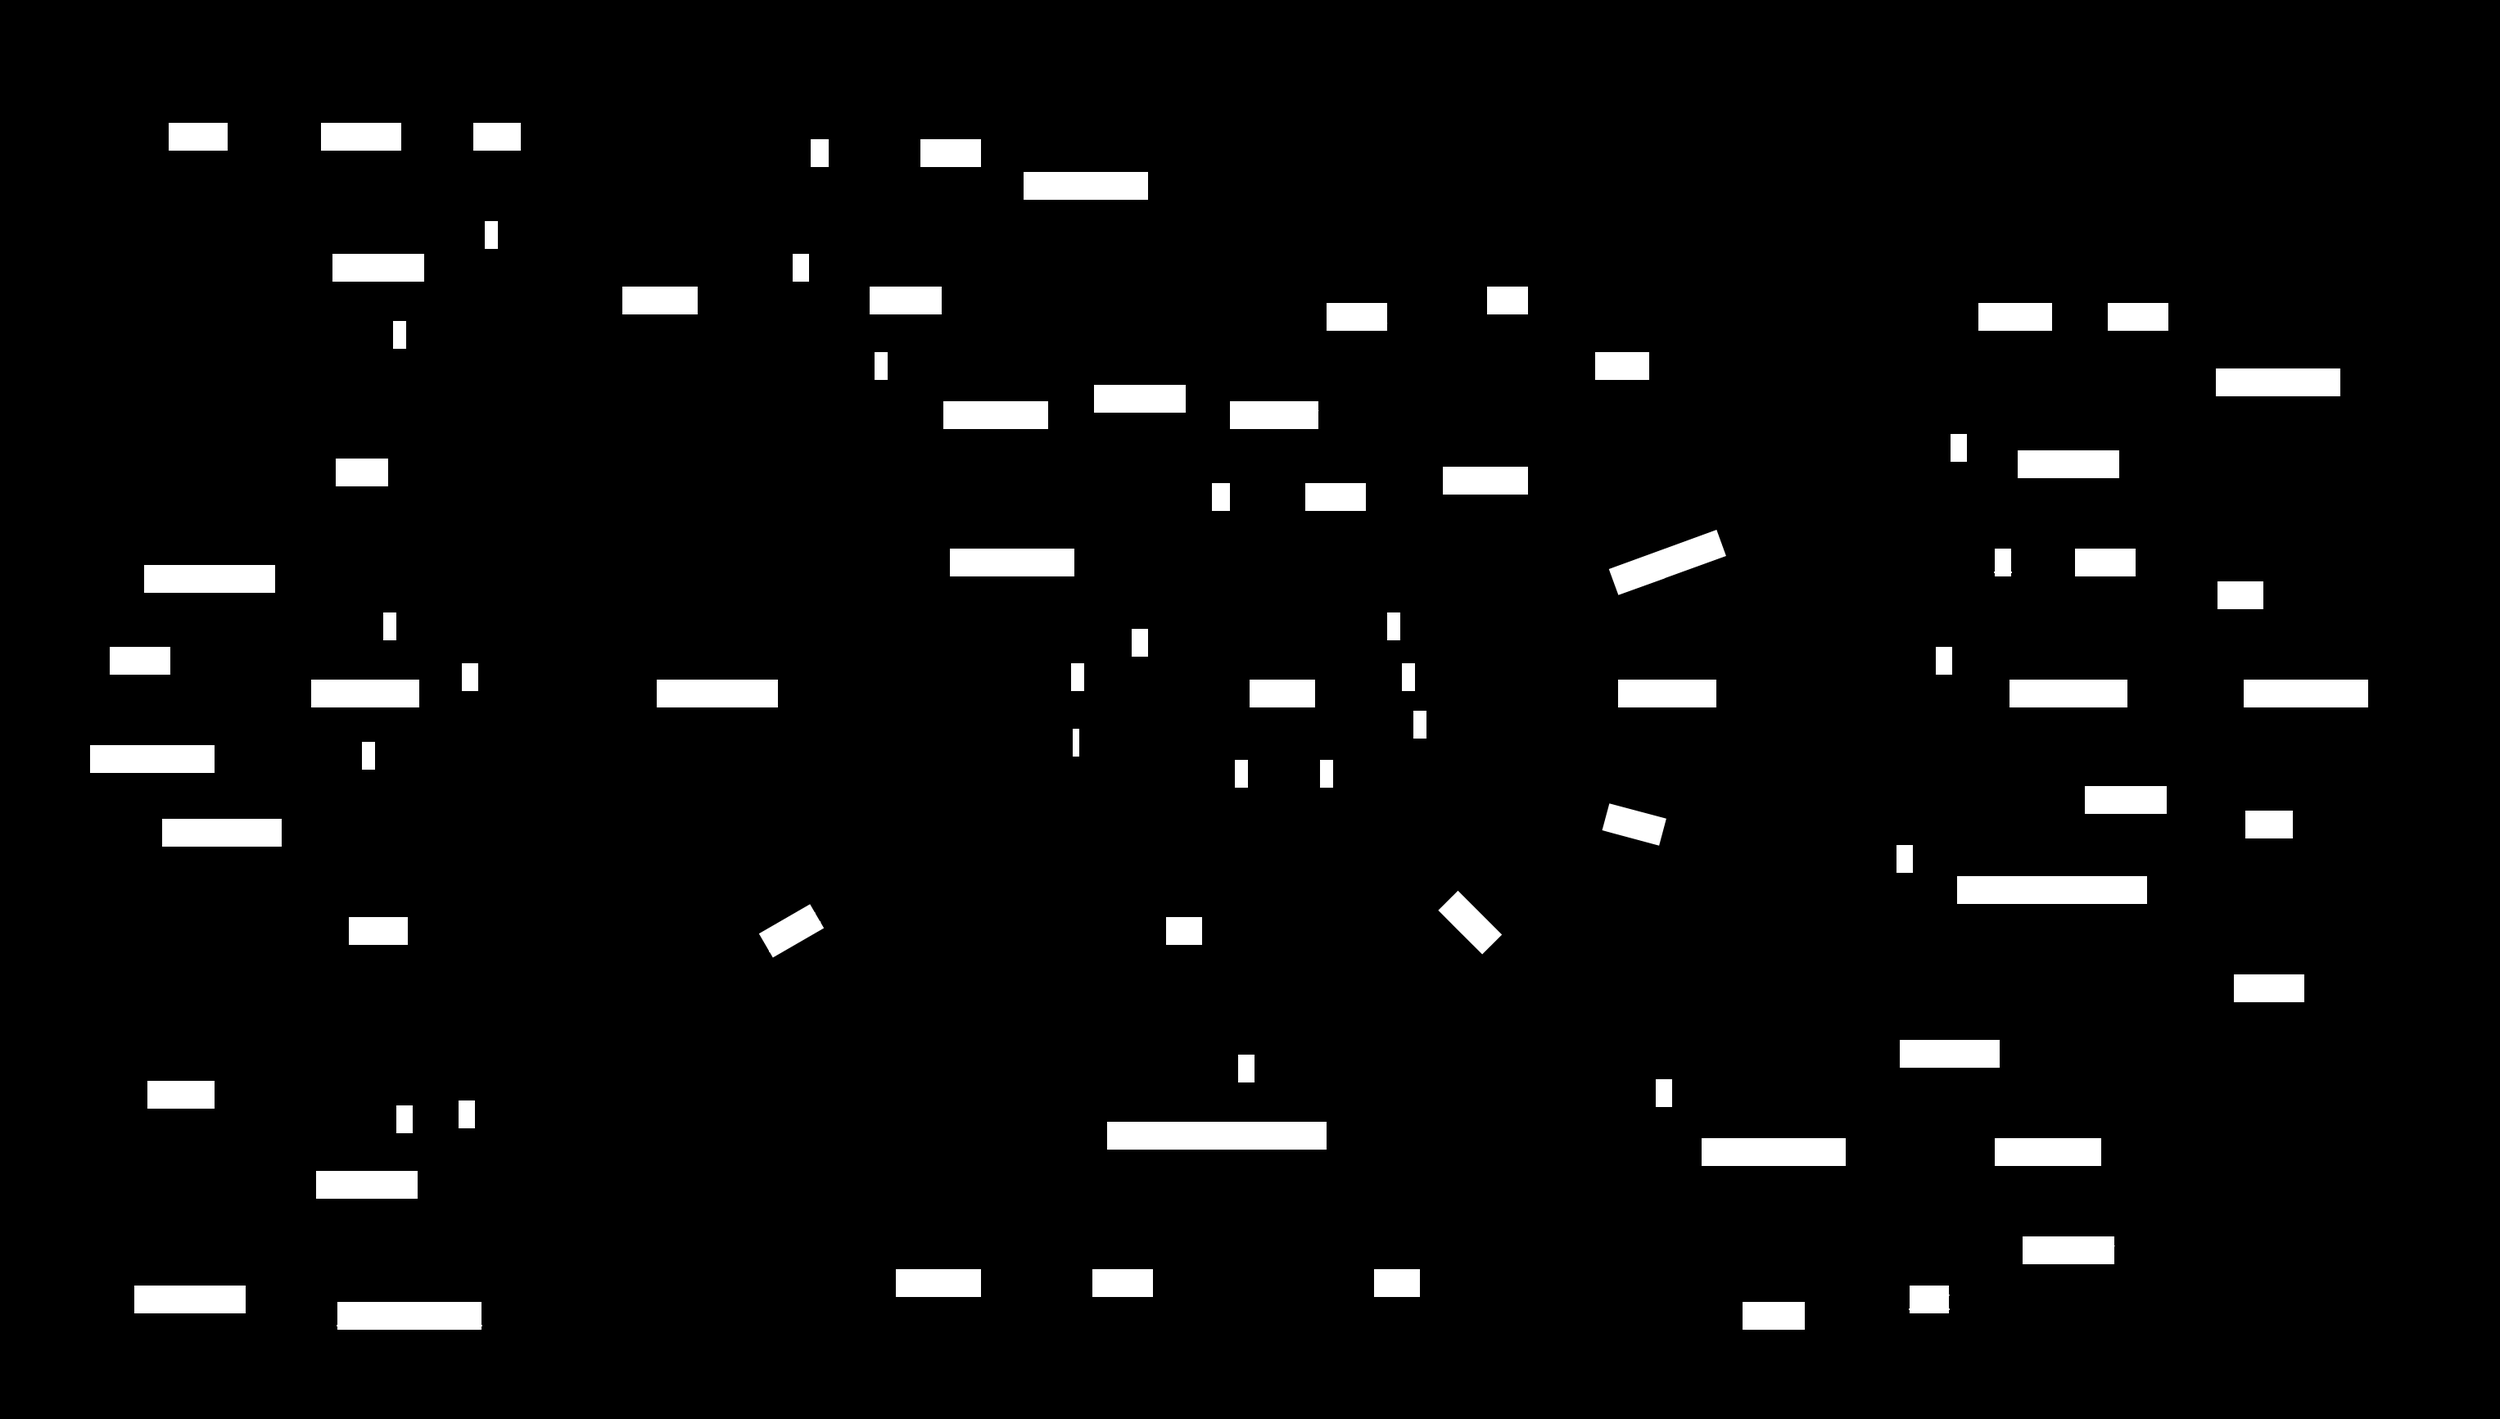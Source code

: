 <mxfile version="27.0.4">
  <diagram id="R2lEEEUBdFMjLlhIrx00" name="Page-1">
    <mxGraphModel dx="2672" dy="1778" grid="1" gridSize="10" guides="1" tooltips="1" connect="1" arrows="1" fold="1" page="1" pageScale="1" pageWidth="1100" pageHeight="850" background="light-dark(#000000,#FFFFFF)" math="0" shadow="0" extFonts="Permanent Marker^https://fonts.googleapis.com/css?family=Permanent+Marker">
      <root>
        <mxCell id="0" />
        <mxCell id="1" parent="0" />
        <mxCell id="QeXP5KTg3SGVcVjhPOvT-15" value="STUDENT" style="whiteSpace=wrap;html=1;align=center;strokeColor=light-dark(#000000,#000000);verticalAlign=middle;fontFamily=Helvetica;fontSize=14;fontColor=#ffffff;labelBackgroundColor=light-dark(#FFFFFF,#FFFFFF);fillColor=light-dark(#000000,#FFFFFF);labelBorderColor=none;fontStyle=1;" parent="1" vertex="1">
          <mxGeometry x="60" y="340" width="100" height="40" as="geometry" />
        </mxCell>
        <mxCell id="QeXP5KTg3SGVcVjhPOvT-22" value="" style="edgeStyle=orthogonalEdgeStyle;rounded=0;orthogonalLoop=1;jettySize=auto;html=1;fontFamily=Helvetica;fontSize=14;fontColor=#ffffff;labelBackgroundColor=light-dark(#FFFFFF,#FFFFFF);" parent="1" source="QeXP5KTg3SGVcVjhPOvT-14" edge="1">
          <mxGeometry relative="1" as="geometry">
            <mxPoint x="544.64" y="321.87" as="targetPoint" />
          </mxGeometry>
        </mxCell>
        <mxCell id="QeXP5KTg3SGVcVjhPOvT-17" value="Assigned to" style="shape=rhombus;perimeter=rhombusPerimeter;whiteSpace=wrap;html=1;align=center;strokeColor=light-dark(#000000,#000000);verticalAlign=middle;fontFamily=Helvetica;fontSize=14;fontColor=#ffffff;labelBackgroundColor=light-dark(#FFFFFF,#FFFFFF);fillColor=light-dark(#000000,#FFFFFF);rotation=0;" parent="1" vertex="1">
          <mxGeometry x="260" y="330" width="130" height="60" as="geometry" />
        </mxCell>
        <mxCell id="QeXP5KTg3SGVcVjhPOvT-23" value="" style="endArrow=none;html=1;rounded=0;fontFamily=Helvetica;fontSize=14;fontColor=#ffffff;labelBackgroundColor=light-dark(#FFFFFF,#FFFFFF);exitX=1;exitY=0.5;exitDx=0;exitDy=0;entryX=0;entryY=0.5;entryDx=0;entryDy=0;strokeColor=light-dark(#000000,#000000);" parent="1" source="QeXP5KTg3SGVcVjhPOvT-17" target="QeXP5KTg3SGVcVjhPOvT-14" edge="1">
          <mxGeometry relative="1" as="geometry">
            <mxPoint x="360" y="440" as="sourcePoint" />
            <mxPoint x="520" y="440" as="targetPoint" />
          </mxGeometry>
        </mxCell>
        <mxCell id="QeXP5KTg3SGVcVjhPOvT-24" value="1" style="resizable=0;html=1;whiteSpace=wrap;align=right;verticalAlign=bottom;strokeColor=light-dark(#000000,#000000);fontFamily=Helvetica;fontSize=14;fontColor=#ffffff;labelBackgroundColor=light-dark(#FFFFFF,#FFFFFF);fillColor=light-dark(#000000,#FFFFFF);" parent="QeXP5KTg3SGVcVjhPOvT-23" connectable="0" vertex="1">
          <mxGeometry x="1" relative="1" as="geometry">
            <mxPoint x="-70" as="offset" />
          </mxGeometry>
        </mxCell>
        <mxCell id="QeXP5KTg3SGVcVjhPOvT-26" value="" style="endArrow=none;html=1;rounded=0;fontFamily=Helvetica;fontSize=14;fontColor=#ffffff;labelBackgroundColor=light-dark(#FFFFFF,#FFFFFF);entryX=1;entryY=0.5;entryDx=0;entryDy=0;exitX=0;exitY=0.5;exitDx=0;exitDy=0;strokeColor=light-dark(#000000,#000000);" parent="1" source="QeXP5KTg3SGVcVjhPOvT-17" target="QeXP5KTg3SGVcVjhPOvT-15" edge="1">
          <mxGeometry relative="1" as="geometry">
            <mxPoint x="360" y="440" as="sourcePoint" />
            <mxPoint x="520" y="440" as="targetPoint" />
          </mxGeometry>
        </mxCell>
        <mxCell id="QeXP5KTg3SGVcVjhPOvT-27" value="N" style="resizable=0;html=1;whiteSpace=wrap;align=right;verticalAlign=bottom;strokeColor=light-dark(#000000,#000000);fontFamily=Helvetica;fontSize=14;fontColor=#ffffff;labelBackgroundColor=light-dark(#FFFFFF,#FFFFFF);fillColor=light-dark(#000000,#FFFFFF);" parent="QeXP5KTg3SGVcVjhPOvT-26" connectable="0" vertex="1">
          <mxGeometry x="1" relative="1" as="geometry">
            <mxPoint x="20" as="offset" />
          </mxGeometry>
        </mxCell>
        <mxCell id="QeXP5KTg3SGVcVjhPOvT-28" value="WARDEN" style="whiteSpace=wrap;html=1;align=center;strokeColor=light-dark(#000000,#000000);verticalAlign=middle;fontFamily=Helvetica;fontSize=14;fontColor=#ffffff;labelBackgroundColor=light-dark(#FFFFFF,#FFFFFF);fillColor=light-dark(#000000,#FFFFFF);" parent="1" vertex="1">
          <mxGeometry x="1100" y="200" width="100" height="40" as="geometry" />
        </mxCell>
        <mxCell id="QeXP5KTg3SGVcVjhPOvT-29" value="REPRESENTATIVES" style="whiteSpace=wrap;html=1;align=center;strokeColor=light-dark(#000000,#000000);verticalAlign=middle;fontFamily=Helvetica;fontSize=14;fontColor=#ffffff;labelBackgroundColor=light-dark(#FFFFFF,#FFFFFF);fillColor=light-dark(#000000,#FFFFFF);" parent="1" vertex="1">
          <mxGeometry x="550" y="610" width="160" height="40" as="geometry" />
        </mxCell>
        <mxCell id="QeXP5KTg3SGVcVjhPOvT-30" value="WORKERS" style="whiteSpace=wrap;html=1;align=center;strokeColor=light-dark(#000000,#000000);verticalAlign=middle;fontFamily=Helvetica;fontSize=14;fontColor=#ffffff;labelBackgroundColor=light-dark(#FFFFFF,#FFFFFF);fillColor=light-dark(#000000,#FFFFFF);" parent="1" vertex="1">
          <mxGeometry x="1100" y="340" width="100" height="40" as="geometry" />
        </mxCell>
        <mxCell id="QeXP5KTg3SGVcVjhPOvT-33" value="Vendor" style="whiteSpace=wrap;html=1;align=center;strokeColor=light-dark(#000000,#000000);verticalAlign=middle;fontFamily=Helvetica;fontSize=14;fontColor=#ffffff;labelBackgroundColor=light-dark(#FFFFFF,#FFFFFF);fillColor=light-dark(#000000,#FFFFFF);" parent="1" vertex="1">
          <mxGeometry x="390" y="100" width="100" height="40" as="geometry" />
        </mxCell>
        <mxCell id="QeXP5KTg3SGVcVjhPOvT-34" style="edgeStyle=none;shape=connector;rounded=0;orthogonalLoop=1;jettySize=auto;html=1;exitX=0.25;exitY=1;exitDx=0;exitDy=0;strokeColor=light-dark(#000000,#000000);align=center;verticalAlign=middle;fontFamily=Helvetica;fontSize=14;fontColor=#ffffff;labelBackgroundColor=light-dark(#FFFFFF,#FFFFFF);endArrow=none;" parent="1" source="QeXP5KTg3SGVcVjhPOvT-33" target="QeXP5KTg3SGVcVjhPOvT-33" edge="1">
          <mxGeometry relative="1" as="geometry" />
        </mxCell>
        <mxCell id="4PwPoWEMqAy4mN4PP2mZ-1" value="" style="rounded=0;whiteSpace=wrap;html=1;strokeColor=light-dark(#000000,#000000);fillColor=none;strokeWidth=5;" parent="1" vertex="1">
          <mxGeometry x="-110" y="-60" width="1520" height="860" as="geometry" />
        </mxCell>
        <mxCell id="4PwPoWEMqAy4mN4PP2mZ-7" value="Works for" style="shape=rhombus;perimeter=rhombusPerimeter;whiteSpace=wrap;html=1;align=center;strokeColor=light-dark(#000000,#000000);verticalAlign=middle;fontFamily=Helvetica;fontSize=14;fontColor=#ffffff;labelBackgroundColor=light-dark(#FFFFFF,#FFFFFF);fillColor=light-dark(#000000,#FFFFFF);rotation=0;" parent="1" vertex="1">
          <mxGeometry x="850" y="330" width="110" height="60" as="geometry" />
        </mxCell>
        <mxCell id="4PwPoWEMqAy4mN4PP2mZ-8" value="issue tendor" style="shape=rhombus;perimeter=rhombusPerimeter;whiteSpace=wrap;html=1;align=center;strokeColor=light-dark(#000000,#000000);verticalAlign=middle;fontFamily=Helvetica;fontSize=14;fontColor=#ffffff;labelBackgroundColor=light-dark(#FFFFFF,#FFFFFF);fillColor=light-dark(#000000,#FFFFFF);rotation=0;" parent="1" vertex="1">
          <mxGeometry x="440" y="240" width="130" height="80" as="geometry" />
        </mxCell>
        <mxCell id="4PwPoWEMqAy4mN4PP2mZ-9" value="Supervises" style="shape=rhombus;perimeter=rhombusPerimeter;whiteSpace=wrap;html=1;align=center;strokeColor=light-dark(#000000,#000000);verticalAlign=middle;fontFamily=Helvetica;fontSize=14;fontColor=#ffffff;labelBackgroundColor=light-dark(#FFFFFF,#FFFFFF);fillColor=light-dark(#000000,#FFFFFF);rotation=340;" parent="1" vertex="1">
          <mxGeometry x="840" y="250" width="130" height="60" as="geometry" />
        </mxCell>
        <mxCell id="4PwPoWEMqAy4mN4PP2mZ-14" value="has" style="shape=rhombus;perimeter=rhombusPerimeter;whiteSpace=wrap;html=1;align=center;strokeColor=light-dark(#000000,#000000);verticalAlign=middle;fontFamily=Helvetica;fontSize=14;fontColor=#ffffff;labelBackgroundColor=light-dark(#FFFFFF,#FFFFFF);fillColor=light-dark(#000000,#FFFFFF);rotation=0;direction=south;" parent="1" vertex="1">
          <mxGeometry x="580" y="465" width="60" height="80" as="geometry" />
        </mxCell>
        <mxCell id="4PwPoWEMqAy4mN4PP2mZ-17" value="SPECIAL DINNER" style="shape=ext;margin=3;double=1;whiteSpace=wrap;html=1;align=center;fontFamily=Helvetica;fontSize=14;fontColor=#ffffff;labelBackgroundColor=light-dark(#FFFFFF,#FFFFFF);strokeColor=light-dark(#000000,#000000);verticalAlign=middle;fillColor=light-dark(#000000,#FFFFFF);" parent="1" vertex="1">
          <mxGeometry x="1060" y="460" width="160" height="40" as="geometry" />
        </mxCell>
        <mxCell id="4PwPoWEMqAy4mN4PP2mZ-18" value="" style="edgeStyle=orthogonalEdgeStyle;rounded=0;orthogonalLoop=1;jettySize=auto;html=1;fontFamily=Helvetica;fontSize=14;fontColor=#ffffff;labelBackgroundColor=light-dark(#FFFFFF,#FFFFFF);strokeColor=none;shape=link;" parent="1" source="QeXP5KTg3SGVcVjhPOvT-17" target="QeXP5KTg3SGVcVjhPOvT-14" edge="1">
          <mxGeometry relative="1" as="geometry">
            <mxPoint x="544.64" y="321.87" as="targetPoint" />
            <mxPoint x="370" y="360" as="sourcePoint" />
          </mxGeometry>
        </mxCell>
        <mxCell id="QeXP5KTg3SGVcVjhPOvT-14" value="&lt;font style=&quot;&quot;&gt;&lt;b&gt;MESS&lt;/b&gt;&lt;/font&gt;" style="whiteSpace=wrap;html=1;align=center;labelBackgroundColor=light-dark(#FFFFFF,#FFFFFF);fillColor=light-dark(#000000,#FFFFFF);fontColor=light-dark(#FFFFFF,#000000);strokeColor=light-dark(#000000,#000000);fontSize=14;textShadow=0;" parent="1" vertex="1">
          <mxGeometry x="620" y="340" width="100" height="40" as="geometry" />
        </mxCell>
        <mxCell id="4PwPoWEMqAy4mN4PP2mZ-21" value="" style="endArrow=none;html=1;rounded=0;fontFamily=Helvetica;fontSize=14;fontColor=#ffffff;labelBackgroundColor=light-dark(#FFFFFF,#FFFFFF);entryX=1;entryY=0.5;entryDx=0;entryDy=0;exitX=0;exitY=0.5;exitDx=0;exitDy=0;strokeColor=light-dark(#000000,#000000);" parent="1" source="4PwPoWEMqAy4mN4PP2mZ-7" target="QeXP5KTg3SGVcVjhPOvT-14" edge="1">
          <mxGeometry relative="1" as="geometry">
            <mxPoint x="660" y="410" as="sourcePoint" />
            <mxPoint x="580" y="410" as="targetPoint" />
          </mxGeometry>
        </mxCell>
        <mxCell id="4PwPoWEMqAy4mN4PP2mZ-22" value="1" style="resizable=0;html=1;whiteSpace=wrap;align=right;verticalAlign=bottom;strokeColor=light-dark(#000000,#000000);fontFamily=Helvetica;fontSize=14;fontColor=#ffffff;labelBackgroundColor=light-dark(#FFFFFF,#FFFFFF);fillColor=light-dark(#000000,#FFFFFF);" parent="4PwPoWEMqAy4mN4PP2mZ-21" connectable="0" vertex="1">
          <mxGeometry x="1" relative="1" as="geometry">
            <mxPoint x="32" as="offset" />
          </mxGeometry>
        </mxCell>
        <mxCell id="4PwPoWEMqAy4mN4PP2mZ-23" value="" style="endArrow=none;html=1;rounded=0;fontFamily=Helvetica;fontSize=14;fontColor=#ffffff;labelBackgroundColor=light-dark(#FFFFFF,#FFFFFF);entryX=1;entryY=0.5;entryDx=0;entryDy=0;exitX=0;exitY=0.5;exitDx=0;exitDy=0;strokeColor=light-dark(#000000,#000000);" parent="1" source="QeXP5KTg3SGVcVjhPOvT-30" target="4PwPoWEMqAy4mN4PP2mZ-7" edge="1">
          <mxGeometry relative="1" as="geometry">
            <mxPoint x="260" y="380" as="sourcePoint" />
            <mxPoint x="180" y="380" as="targetPoint" />
          </mxGeometry>
        </mxCell>
        <mxCell id="4PwPoWEMqAy4mN4PP2mZ-24" value="N" style="resizable=0;html=1;whiteSpace=wrap;align=right;verticalAlign=bottom;strokeColor=light-dark(#000000,#000000);fontFamily=Helvetica;fontSize=14;fontColor=#ffffff;labelBackgroundColor=light-dark(#FFFFFF,#FFFFFF);fillColor=light-dark(#000000,#FFFFFF);" parent="4PwPoWEMqAy4mN4PP2mZ-23" connectable="0" vertex="1">
          <mxGeometry x="1" relative="1" as="geometry">
            <mxPoint x="120" y="-10" as="offset" />
          </mxGeometry>
        </mxCell>
        <mxCell id="4PwPoWEMqAy4mN4PP2mZ-25" style="edgeStyle=orthogonalEdgeStyle;shape=link;rounded=0;orthogonalLoop=1;jettySize=auto;html=1;exitX=0.5;exitY=1;exitDx=0;exitDy=0;align=center;verticalAlign=middle;fontFamily=Helvetica;fontSize=14;fontColor=#ffffff;labelBackgroundColor=light-dark(#FFFFFF,#FFFFFF);endArrow=classic;" parent="1" source="QeXP5KTg3SGVcVjhPOvT-33" target="QeXP5KTg3SGVcVjhPOvT-33" edge="1">
          <mxGeometry relative="1" as="geometry" />
        </mxCell>
        <mxCell id="4PwPoWEMqAy4mN4PP2mZ-28" value="" style="endArrow=none;html=1;rounded=0;fontFamily=Helvetica;fontSize=14;fontColor=#ffffff;labelBackgroundColor=light-dark(#FFFFFF,#FFFFFF);exitX=0;exitY=0.5;exitDx=0;exitDy=0;strokeColor=light-dark(#000000,#000000);entryX=0.75;entryY=1;entryDx=0;entryDy=0;" parent="1" source="mef58CMw31DaKBu1uZpw-34" target="QeXP5KTg3SGVcVjhPOvT-14" edge="1">
          <mxGeometry relative="1" as="geometry">
            <mxPoint x="769.925" y="471.33" as="sourcePoint" />
            <mxPoint x="680" y="390" as="targetPoint" />
          </mxGeometry>
        </mxCell>
        <mxCell id="4PwPoWEMqAy4mN4PP2mZ-29" value="1" style="resizable=0;html=1;whiteSpace=wrap;align=right;verticalAlign=bottom;strokeColor=light-dark(#000000,#000000);fontFamily=Helvetica;fontSize=14;fontColor=#ffffff;labelBackgroundColor=light-dark(#FFFFFF,#FFFFFF);fillColor=light-dark(#000000,#FFFFFF);" parent="4PwPoWEMqAy4mN4PP2mZ-28" connectable="0" vertex="1">
          <mxGeometry x="1" relative="1" as="geometry">
            <mxPoint x="8" y="40" as="offset" />
          </mxGeometry>
        </mxCell>
        <mxCell id="4PwPoWEMqAy4mN4PP2mZ-32" value="" style="endArrow=none;html=1;rounded=0;fontFamily=Helvetica;fontSize=14;fontColor=#ffffff;labelBackgroundColor=light-dark(#FFFFFF,#FFFFFF);entryX=1;entryY=1;entryDx=0;entryDy=0;exitX=0;exitY=0.5;exitDx=0;exitDy=0;strokeColor=light-dark(#000000,#000000);" parent="1" source="mef58CMw31DaKBu1uZpw-23" target="QeXP5KTg3SGVcVjhPOvT-14" edge="1">
          <mxGeometry relative="1" as="geometry">
            <mxPoint x="851.363" y="429.647" as="sourcePoint" />
            <mxPoint x="630" y="400" as="targetPoint" />
          </mxGeometry>
        </mxCell>
        <mxCell id="4PwPoWEMqAy4mN4PP2mZ-33" value="1" style="resizable=0;html=1;whiteSpace=wrap;align=right;verticalAlign=bottom;strokeColor=light-dark(#000000,#000000);fontFamily=Helvetica;fontSize=14;fontColor=#ffffff;labelBackgroundColor=light-dark(#FFFFFF,#FFFFFF);fillColor=light-dark(#000000,#FFFFFF);" parent="4PwPoWEMqAy4mN4PP2mZ-32" connectable="0" vertex="1">
          <mxGeometry x="1" relative="1" as="geometry">
            <mxPoint x="40" y="10" as="offset" />
          </mxGeometry>
        </mxCell>
        <mxCell id="4PwPoWEMqAy4mN4PP2mZ-34" value="" style="endArrow=none;html=1;rounded=0;fontFamily=Helvetica;fontSize=14;fontColor=#ffffff;labelBackgroundColor=light-dark(#FFFFFF,#FFFFFF);entryX=0.5;entryY=0;entryDx=0;entryDy=0;exitX=1;exitY=0.5;exitDx=0;exitDy=0;strokeColor=light-dark(#000000,#000000);" parent="1" source="4PwPoWEMqAy4mN4PP2mZ-14" target="QeXP5KTg3SGVcVjhPOvT-29" edge="1">
          <mxGeometry relative="1" as="geometry">
            <mxPoint x="770" y="410" as="sourcePoint" />
            <mxPoint x="640" y="410" as="targetPoint" />
          </mxGeometry>
        </mxCell>
        <mxCell id="4PwPoWEMqAy4mN4PP2mZ-35" value="N" style="resizable=0;html=1;whiteSpace=wrap;align=right;verticalAlign=bottom;strokeColor=light-dark(#000000,#000000);fontFamily=Helvetica;fontSize=14;fontColor=#ffffff;labelBackgroundColor=light-dark(#FFFFFF,#FFFFFF);fillColor=light-dark(#000000,#FFFFFF);" parent="4PwPoWEMqAy4mN4PP2mZ-34" connectable="0" vertex="1">
          <mxGeometry x="1" relative="1" as="geometry">
            <mxPoint x="25" y="-10" as="offset" />
          </mxGeometry>
        </mxCell>
        <mxCell id="4PwPoWEMqAy4mN4PP2mZ-36" value="" style="endArrow=none;html=1;rounded=0;fontFamily=Helvetica;fontSize=14;fontColor=#ffffff;labelBackgroundColor=light-dark(#FFFFFF,#FFFFFF);entryX=0.25;entryY=1;entryDx=0;entryDy=0;strokeColor=light-dark(#000000,#000000);exitX=0;exitY=0.5;exitDx=0;exitDy=0;" parent="1" source="4PwPoWEMqAy4mN4PP2mZ-14" target="QeXP5KTg3SGVcVjhPOvT-14" edge="1">
          <mxGeometry relative="1" as="geometry">
            <mxPoint x="610" y="470" as="sourcePoint" />
            <mxPoint x="650" y="420" as="targetPoint" />
          </mxGeometry>
        </mxCell>
        <mxCell id="4PwPoWEMqAy4mN4PP2mZ-37" value="1" style="resizable=0;html=1;whiteSpace=wrap;align=right;verticalAlign=bottom;strokeColor=light-dark(#000000,#000000);fontFamily=Helvetica;fontSize=14;fontColor=#ffffff;labelBackgroundColor=light-dark(#FFFFFF,#FFFFFF);fillColor=light-dark(#000000,#FFFFFF);" parent="4PwPoWEMqAy4mN4PP2mZ-36" connectable="0" vertex="1">
          <mxGeometry x="1" relative="1" as="geometry">
            <mxPoint x="5" y="40" as="offset" />
          </mxGeometry>
        </mxCell>
        <mxCell id="4PwPoWEMqAy4mN4PP2mZ-42" value="" style="endArrow=none;html=1;rounded=0;fontFamily=Helvetica;fontSize=14;fontColor=#ffffff;labelBackgroundColor=light-dark(#FFFFFF,#FFFFFF);entryX=0;entryY=0;entryDx=0;entryDy=0;exitX=1;exitY=0.5;exitDx=0;exitDy=0;strokeColor=light-dark(#000000,#000000);" parent="1" source="4PwPoWEMqAy4mN4PP2mZ-8" target="QeXP5KTg3SGVcVjhPOvT-14" edge="1">
          <mxGeometry relative="1" as="geometry">
            <mxPoint x="730" y="370" as="sourcePoint" />
            <mxPoint x="600" y="370" as="targetPoint" />
          </mxGeometry>
        </mxCell>
        <mxCell id="4PwPoWEMqAy4mN4PP2mZ-43" value="N" style="resizable=0;html=1;whiteSpace=wrap;align=right;verticalAlign=bottom;strokeColor=light-dark(#000000,#000000);fontFamily=Helvetica;fontSize=14;fontColor=#ffffff;labelBackgroundColor=light-dark(#FFFFFF,#FFFFFF);fillColor=light-dark(#000000,#FFFFFF);" parent="4PwPoWEMqAy4mN4PP2mZ-42" connectable="0" vertex="1">
          <mxGeometry x="1" relative="1" as="geometry">
            <mxPoint x="-30" as="offset" />
          </mxGeometry>
        </mxCell>
        <mxCell id="4PwPoWEMqAy4mN4PP2mZ-44" value="" style="endArrow=none;html=1;rounded=0;fontFamily=Helvetica;fontSize=14;fontColor=#ffffff;labelBackgroundColor=light-dark(#FFFFFF,#FFFFFF);entryX=0.5;entryY=1;entryDx=0;entryDy=0;exitX=0;exitY=0.5;exitDx=0;exitDy=0;strokeColor=light-dark(#000000,#000000);" parent="1" source="4PwPoWEMqAy4mN4PP2mZ-8" target="QeXP5KTg3SGVcVjhPOvT-33" edge="1">
          <mxGeometry relative="1" as="geometry">
            <mxPoint x="740" y="380" as="sourcePoint" />
            <mxPoint x="610" y="380" as="targetPoint" />
          </mxGeometry>
        </mxCell>
        <mxCell id="4PwPoWEMqAy4mN4PP2mZ-45" value="1" style="resizable=0;html=1;whiteSpace=wrap;align=right;verticalAlign=bottom;strokeColor=light-dark(#000000,#000000);fontFamily=Helvetica;fontSize=14;fontColor=#ffffff;labelBackgroundColor=light-dark(#FFFFFF,#FFFFFF);fillColor=light-dark(#000000,#FFFFFF);" parent="4PwPoWEMqAy4mN4PP2mZ-44" connectable="0" vertex="1">
          <mxGeometry x="1" relative="1" as="geometry">
            <mxPoint x="-10" y="30" as="offset" />
          </mxGeometry>
        </mxCell>
        <mxCell id="4PwPoWEMqAy4mN4PP2mZ-47" value="" style="endArrow=none;html=1;rounded=0;fontFamily=Helvetica;fontSize=14;fontColor=#ffffff;labelBackgroundColor=light-dark(#FFFFFF,#FFFFFF);entryX=0.622;entryY=0.967;entryDx=0;entryDy=0;exitX=0;exitY=0.5;exitDx=0;exitDy=0;strokeColor=light-dark(#000000,#000000);entryPerimeter=0;" parent="1" source="mef58CMw31DaKBu1uZpw-28" target="QeXP5KTg3SGVcVjhPOvT-15" edge="1">
          <mxGeometry relative="1" as="geometry">
            <mxPoint x="121.88" y="455" as="sourcePoint" />
            <mxPoint x="620" y="390" as="targetPoint" />
          </mxGeometry>
        </mxCell>
        <mxCell id="4PwPoWEMqAy4mN4PP2mZ-48" value="1" style="resizable=0;html=1;whiteSpace=wrap;align=right;verticalAlign=bottom;strokeColor=light-dark(#000000,#000000);fontFamily=Helvetica;fontSize=14;fontColor=#ffffff;labelBackgroundColor=light-dark(#FFFFFF,#FFFFFF);fillColor=light-dark(#000000,#FFFFFF);" parent="4PwPoWEMqAy4mN4PP2mZ-47" connectable="0" vertex="1">
          <mxGeometry x="1" relative="1" as="geometry">
            <mxPoint x="-5" y="30" as="offset" />
          </mxGeometry>
        </mxCell>
        <mxCell id="4PwPoWEMqAy4mN4PP2mZ-57" value="" style="endArrow=none;html=1;rounded=0;fontFamily=Helvetica;fontSize=14;fontColor=#ffffff;labelBackgroundColor=light-dark(#FFFFFF,#FFFFFF);entryX=0;entryY=1;entryDx=0;entryDy=0;strokeColor=light-dark(#000000,#000000);exitX=1;exitY=0.5;exitDx=0;exitDy=0;" parent="1" source="mef58CMw31DaKBu1uZpw-29" target="QeXP5KTg3SGVcVjhPOvT-14" edge="1">
          <mxGeometry relative="1" as="geometry">
            <mxPoint x="480" y="470" as="sourcePoint" />
            <mxPoint x="670" y="440" as="targetPoint" />
          </mxGeometry>
        </mxCell>
        <mxCell id="4PwPoWEMqAy4mN4PP2mZ-58" value="!" style="resizable=0;html=1;whiteSpace=wrap;align=right;verticalAlign=bottom;strokeColor=light-dark(#000000,#000000);fontFamily=Helvetica;fontSize=14;fontColor=#ffffff;labelBackgroundColor=light-dark(#FFFFFF,#FFFFFF);fillColor=light-dark(#000000,#FFFFFF);" parent="4PwPoWEMqAy4mN4PP2mZ-57" connectable="0" vertex="1">
          <mxGeometry x="1" relative="1" as="geometry">
            <mxPoint x="-72" y="20" as="offset" />
          </mxGeometry>
        </mxCell>
        <mxCell id="4PwPoWEMqAy4mN4PP2mZ-59" value="" style="endArrow=none;html=1;rounded=0;fontFamily=Helvetica;fontSize=14;fontColor=#ffffff;labelBackgroundColor=light-dark(#FFFFFF,#FFFFFF);entryX=0;entryY=0.5;entryDx=0;entryDy=0;exitX=1;exitY=0.5;exitDx=0;exitDy=0;strokeColor=light-dark(#000000,#000000);" parent="1" source="4PwPoWEMqAy4mN4PP2mZ-9" target="QeXP5KTg3SGVcVjhPOvT-28" edge="1">
          <mxGeometry relative="1" as="geometry">
            <mxPoint x="810" y="450" as="sourcePoint" />
            <mxPoint x="680" y="450" as="targetPoint" />
          </mxGeometry>
        </mxCell>
        <mxCell id="4PwPoWEMqAy4mN4PP2mZ-60" value="N" style="resizable=0;html=1;whiteSpace=wrap;align=right;verticalAlign=bottom;strokeColor=light-dark(#000000,#000000);fontFamily=Helvetica;fontSize=14;fontColor=#ffffff;labelBackgroundColor=light-dark(#FFFFFF,#FFFFFF);fillColor=light-dark(#000000,#FFFFFF);" parent="4PwPoWEMqAy4mN4PP2mZ-59" connectable="0" vertex="1">
          <mxGeometry x="1" relative="1" as="geometry">
            <mxPoint x="-10" as="offset" />
          </mxGeometry>
        </mxCell>
        <mxCell id="4PwPoWEMqAy4mN4PP2mZ-61" value="" style="endArrow=none;html=1;rounded=0;fontFamily=Helvetica;fontSize=14;fontColor=#ffffff;labelBackgroundColor=light-dark(#FFFFFF,#FFFFFF);entryX=1;entryY=0;entryDx=0;entryDy=0;exitX=0;exitY=0.5;exitDx=0;exitDy=0;strokeColor=light-dark(#000000,#000000);" parent="1" source="4PwPoWEMqAy4mN4PP2mZ-9" target="QeXP5KTg3SGVcVjhPOvT-14" edge="1">
          <mxGeometry relative="1" as="geometry">
            <mxPoint x="820" y="460" as="sourcePoint" />
            <mxPoint x="690" y="460" as="targetPoint" />
          </mxGeometry>
        </mxCell>
        <mxCell id="4PwPoWEMqAy4mN4PP2mZ-62" value="1" style="resizable=0;html=1;whiteSpace=wrap;align=right;verticalAlign=bottom;strokeColor=light-dark(#000000,#000000);fontFamily=Helvetica;fontSize=14;fontColor=#ffffff;labelBackgroundColor=light-dark(#FFFFFF,#FFFFFF);fillColor=light-dark(#000000,#FFFFFF);" parent="4PwPoWEMqAy4mN4PP2mZ-61" connectable="0" vertex="1">
          <mxGeometry x="1" relative="1" as="geometry">
            <mxPoint x="23" y="-10" as="offset" />
          </mxGeometry>
        </mxCell>
        <mxCell id="4PwPoWEMqAy4mN4PP2mZ-67" value="" style="endArrow=none;html=1;rounded=0;fontFamily=Helvetica;fontSize=14;fontColor=#ffffff;labelBackgroundColor=light-dark(#FFFFFF,#FFFFFF);entryX=0;entryY=0.5;entryDx=0;entryDy=0;exitX=1;exitY=0.5;exitDx=0;exitDy=0;strokeColor=light-dark(#000000,#000000);" parent="1" source="mef58CMw31DaKBu1uZpw-22" target="QeXP5KTg3SGVcVjhPOvT-33" edge="1">
          <mxGeometry relative="1" as="geometry">
            <mxPoint x="340" y="120" as="sourcePoint" />
            <mxPoint x="720" y="490" as="targetPoint" />
          </mxGeometry>
        </mxCell>
        <mxCell id="4PwPoWEMqAy4mN4PP2mZ-68" value="N" style="resizable=0;html=1;whiteSpace=wrap;align=right;verticalAlign=bottom;strokeColor=light-dark(#000000,#000000);fontFamily=Helvetica;fontSize=14;fontColor=#ffffff;labelBackgroundColor=light-dark(#FFFFFF,#FFFFFF);fillColor=light-dark(#000000,#FFFFFF);" parent="4PwPoWEMqAy4mN4PP2mZ-67" connectable="0" vertex="1">
          <mxGeometry x="1" relative="1" as="geometry">
            <mxPoint x="-8" y="-10" as="offset" />
          </mxGeometry>
        </mxCell>
        <mxCell id="4PwPoWEMqAy4mN4PP2mZ-69" value="" style="endArrow=none;html=1;rounded=0;fontFamily=Helvetica;fontSize=14;fontColor=#ffffff;labelBackgroundColor=light-dark(#FFFFFF,#FFFFFF);entryX=1;entryY=0.5;entryDx=0;entryDy=0;exitX=0;exitY=0.5;exitDx=0;exitDy=0;strokeColor=light-dark(#000000,#000000);" parent="1" target="mef58CMw31DaKBu1uZpw-16" edge="1">
          <mxGeometry relative="1" as="geometry">
            <mxPoint x="250" y="120" as="sourcePoint" />
            <mxPoint x="200" y="100" as="targetPoint" />
          </mxGeometry>
        </mxCell>
        <mxCell id="4PwPoWEMqAy4mN4PP2mZ-70" value="1" style="resizable=0;html=1;whiteSpace=wrap;align=right;verticalAlign=bottom;strokeColor=light-dark(#000000,#000000);fontFamily=Helvetica;fontSize=14;fontColor=#ffffff;labelBackgroundColor=light-dark(#FFFFFF,#FFFFFF);fillColor=light-dark(#000000,#FFFFFF);" parent="4PwPoWEMqAy4mN4PP2mZ-69" connectable="0" vertex="1">
          <mxGeometry x="1" relative="1" as="geometry">
            <mxPoint x="20" y="-10" as="offset" />
          </mxGeometry>
        </mxCell>
        <mxCell id="4PwPoWEMqAy4mN4PP2mZ-72" value="Name" style="ellipse;whiteSpace=wrap;html=1;align=center;strokeColor=light-dark(#000000,#000000);verticalAlign=middle;fontFamily=Helvetica;fontSize=14;fontColor=#ffffff;labelBackgroundColor=light-dark(#FFFFFF,#FFFFFF);fillColor=light-dark(#000000,#FFFFFF);" parent="1" vertex="1">
          <mxGeometry x="-55" y="320" width="55" height="40" as="geometry" />
        </mxCell>
        <mxCell id="4PwPoWEMqAy4mN4PP2mZ-73" value="Roll_number" style="ellipse;whiteSpace=wrap;html=1;align=center;fontStyle=4;strokeColor=light-dark(#000000,#000000);verticalAlign=middle;fontFamily=Helvetica;fontSize=14;fontColor=#ffffff;labelBackgroundColor=light-dark(#FFFFFF,#FFFFFF);fillColor=light-dark(#000000,#FFFFFF);" parent="1" vertex="1">
          <mxGeometry x="-30" y="270" width="90" height="40" as="geometry" />
        </mxCell>
        <mxCell id="4PwPoWEMqAy4mN4PP2mZ-75" value="Department" style="ellipse;whiteSpace=wrap;html=1;align=center;strokeColor=light-dark(#000000,#000000);verticalAlign=middle;fontFamily=Helvetica;fontSize=14;fontColor=#ffffff;labelBackgroundColor=light-dark(#FFFFFF,#FFFFFF);fillColor=light-dark(#000000,#FFFFFF);" parent="1" vertex="1">
          <mxGeometry x="-30" y="425" width="105" height="40" as="geometry" />
        </mxCell>
        <mxCell id="4PwPoWEMqAy4mN4PP2mZ-79" value="Contact_no." style="ellipse;shape=doubleEllipse;margin=3;whiteSpace=wrap;html=1;align=center;strokeColor=light-dark(#000000,#000000);verticalAlign=middle;fontFamily=Helvetica;fontSize=14;fontColor=#ffffff;labelBackgroundColor=light-dark(#FFFFFF,#FFFFFF);fillColor=light-dark(#000000,#FFFFFF);" parent="1" vertex="1">
          <mxGeometry x="-70" y="380" width="100" height="40" as="geometry" />
        </mxCell>
        <mxCell id="4PwPoWEMqAy4mN4PP2mZ-84" value="" style="endArrow=none;html=1;rounded=0;fontFamily=Helvetica;fontSize=14;fontColor=#ffffff;labelBackgroundColor=light-dark(#FFFFFF,#FFFFFF);entryX=0;entryY=0.5;entryDx=0;entryDy=0;exitX=1;exitY=0;exitDx=0;exitDy=0;strokeColor=light-dark(#000000,#000000);" parent="1" source="4PwPoWEMqAy4mN4PP2mZ-79" target="QeXP5KTg3SGVcVjhPOvT-15" edge="1">
          <mxGeometry relative="1" as="geometry">
            <mxPoint x="485" y="515" as="sourcePoint" />
            <mxPoint x="665" y="400" as="targetPoint" />
          </mxGeometry>
        </mxCell>
        <mxCell id="4PwPoWEMqAy4mN4PP2mZ-86" value="" style="endArrow=none;html=1;rounded=0;fontFamily=Helvetica;fontSize=14;fontColor=#ffffff;labelBackgroundColor=light-dark(#FFFFFF,#FFFFFF);entryX=0;entryY=0.25;entryDx=0;entryDy=0;exitX=1;exitY=0.5;exitDx=0;exitDy=0;strokeColor=light-dark(#000000,#000000);" parent="1" source="4PwPoWEMqAy4mN4PP2mZ-72" target="QeXP5KTg3SGVcVjhPOvT-15" edge="1">
          <mxGeometry relative="1" as="geometry">
            <mxPoint x="25" y="396" as="sourcePoint" />
            <mxPoint x="70" y="370" as="targetPoint" />
          </mxGeometry>
        </mxCell>
        <mxCell id="4PwPoWEMqAy4mN4PP2mZ-88" value="" style="endArrow=none;html=1;rounded=0;fontFamily=Helvetica;fontSize=14;fontColor=#ffffff;labelBackgroundColor=light-dark(#FFFFFF,#FFFFFF);entryX=0.25;entryY=1;entryDx=0;entryDy=0;exitX=0.5;exitY=0;exitDx=0;exitDy=0;strokeColor=light-dark(#000000,#000000);" parent="1" source="4PwPoWEMqAy4mN4PP2mZ-75" target="QeXP5KTg3SGVcVjhPOvT-15" edge="1">
          <mxGeometry relative="1" as="geometry">
            <mxPoint x="45" y="416" as="sourcePoint" />
            <mxPoint x="90" y="390" as="targetPoint" />
          </mxGeometry>
        </mxCell>
        <mxCell id="4PwPoWEMqAy4mN4PP2mZ-89" value="" style="endArrow=none;html=1;rounded=0;fontFamily=Helvetica;fontSize=14;fontColor=#ffffff;labelBackgroundColor=light-dark(#FFFFFF,#FFFFFF);entryX=0.25;entryY=0;entryDx=0;entryDy=0;exitX=1;exitY=1;exitDx=0;exitDy=0;strokeColor=light-dark(#000000,#000000);" parent="1" source="4PwPoWEMqAy4mN4PP2mZ-73" target="QeXP5KTg3SGVcVjhPOvT-15" edge="1">
          <mxGeometry relative="1" as="geometry">
            <mxPoint x="55" y="426" as="sourcePoint" />
            <mxPoint x="100" y="400" as="targetPoint" />
          </mxGeometry>
        </mxCell>
        <mxCell id="4PwPoWEMqAy4mN4PP2mZ-90" value="" style="endArrow=none;html=1;rounded=0;fontFamily=Helvetica;fontSize=14;fontColor=#ffffff;labelBackgroundColor=light-dark(#FFFFFF,#FFFFFF);entryX=1;entryY=1;entryDx=0;entryDy=0;exitX=0;exitY=0.5;exitDx=0;exitDy=0;strokeColor=light-dark(#000000,#000000);" parent="1" source="4PwPoWEMqAy4mN4PP2mZ-166" target="mef58CMw31DaKBu1uZpw-10" edge="1">
          <mxGeometry relative="1" as="geometry">
            <mxPoint x="920" y="20" as="sourcePoint" />
            <mxPoint x="1165" y="690" as="targetPoint" />
          </mxGeometry>
        </mxCell>
        <mxCell id="4PwPoWEMqAy4mN4PP2mZ-98" value="" style="endArrow=none;html=1;rounded=0;fontFamily=Helvetica;fontSize=14;fontColor=#ffffff;labelBackgroundColor=light-dark(#FFFFFF,#FFFFFF);entryX=0.75;entryY=0;entryDx=0;entryDy=0;exitX=0;exitY=1;exitDx=0;exitDy=0;strokeColor=light-dark(#000000,#000000);" parent="1" source="4PwPoWEMqAy4mN4PP2mZ-115" target="QeXP5KTg3SGVcVjhPOvT-14" edge="1">
          <mxGeometry relative="1" as="geometry">
            <mxPoint x="-260" y="30" as="sourcePoint" />
            <mxPoint x="-200" y="40" as="targetPoint" />
          </mxGeometry>
        </mxCell>
        <mxCell id="4PwPoWEMqAy4mN4PP2mZ-99" value="" style="endArrow=none;html=1;rounded=0;fontFamily=Helvetica;fontSize=14;fontColor=#ffffff;labelBackgroundColor=light-dark(#FFFFFF,#FFFFFF);entryX=0.25;entryY=0;entryDx=0;entryDy=0;exitX=0.5;exitY=1;exitDx=0;exitDy=0;strokeColor=light-dark(#000000,#000000);" parent="1" source="4PwPoWEMqAy4mN4PP2mZ-117" target="QeXP5KTg3SGVcVjhPOvT-14" edge="1">
          <mxGeometry relative="1" as="geometry">
            <mxPoint x="-250" y="40" as="sourcePoint" />
            <mxPoint x="-190" y="50" as="targetPoint" />
          </mxGeometry>
        </mxCell>
        <mxCell id="4PwPoWEMqAy4mN4PP2mZ-100" value="" style="endArrow=none;html=1;rounded=0;fontFamily=Helvetica;fontSize=14;fontColor=#ffffff;labelBackgroundColor=light-dark(#FFFFFF,#FFFFFF);entryX=0.75;entryY=0;entryDx=0;entryDy=0;exitX=0.5;exitY=1;exitDx=0;exitDy=0;strokeColor=light-dark(#000000,#000000);" parent="1" source="4PwPoWEMqAy4mN4PP2mZ-116" target="QeXP5KTg3SGVcVjhPOvT-14" edge="1">
          <mxGeometry relative="1" as="geometry">
            <mxPoint x="-240" y="50" as="sourcePoint" />
            <mxPoint x="-180" y="60" as="targetPoint" />
          </mxGeometry>
        </mxCell>
        <mxCell id="4PwPoWEMqAy4mN4PP2mZ-101" value="" style="endArrow=none;html=1;rounded=0;fontFamily=Helvetica;fontSize=14;fontColor=#ffffff;labelBackgroundColor=light-dark(#FFFFFF,#FFFFFF);exitX=0;exitY=1;exitDx=0;exitDy=0;strokeColor=light-dark(#000000,#000000);entryX=0.5;entryY=0;entryDx=0;entryDy=0;" parent="1" source="4PwPoWEMqAy4mN4PP2mZ-118" target="4PwPoWEMqAy4mN4PP2mZ-8" edge="1">
          <mxGeometry relative="1" as="geometry">
            <mxPoint x="-230" y="60" as="sourcePoint" />
            <mxPoint x="480" y="250" as="targetPoint" />
          </mxGeometry>
        </mxCell>
        <mxCell id="4PwPoWEMqAy4mN4PP2mZ-102" value="" style="endArrow=none;html=1;rounded=0;fontFamily=Helvetica;fontSize=14;fontColor=#ffffff;labelBackgroundColor=light-dark(#FFFFFF,#FFFFFF);entryX=0.5;entryY=0;entryDx=0;entryDy=0;exitX=0.5;exitY=1;exitDx=0;exitDy=0;strokeColor=light-dark(#000000,#000000);" parent="1" source="4PwPoWEMqAy4mN4PP2mZ-119" target="4PwPoWEMqAy4mN4PP2mZ-8" edge="1">
          <mxGeometry relative="1" as="geometry">
            <mxPoint x="-220" y="70" as="sourcePoint" />
            <mxPoint x="-160" y="80" as="targetPoint" />
          </mxGeometry>
        </mxCell>
        <mxCell id="4PwPoWEMqAy4mN4PP2mZ-103" value="" style="endArrow=none;html=1;rounded=0;fontFamily=Helvetica;fontSize=14;fontColor=#ffffff;labelBackgroundColor=light-dark(#FFFFFF,#FFFFFF);entryX=0.5;entryY=0;entryDx=0;entryDy=0;exitX=0.5;exitY=1;exitDx=0;exitDy=0;strokeColor=light-dark(#000000,#000000);" parent="1" source="4PwPoWEMqAy4mN4PP2mZ-120" target="QeXP5KTg3SGVcVjhPOvT-33" edge="1">
          <mxGeometry relative="1" as="geometry">
            <mxPoint x="-210" y="80" as="sourcePoint" />
            <mxPoint x="-150" y="90" as="targetPoint" />
          </mxGeometry>
        </mxCell>
        <mxCell id="4PwPoWEMqAy4mN4PP2mZ-104" value="" style="endArrow=none;html=1;rounded=0;fontFamily=Helvetica;fontSize=14;fontColor=#ffffff;labelBackgroundColor=light-dark(#FFFFFF,#FFFFFF);entryX=0.25;entryY=0;entryDx=0;entryDy=0;exitX=0.5;exitY=1;exitDx=0;exitDy=0;strokeColor=light-dark(#000000,#000000);" parent="1" source="4PwPoWEMqAy4mN4PP2mZ-121" target="QeXP5KTg3SGVcVjhPOvT-33" edge="1">
          <mxGeometry relative="1" as="geometry">
            <mxPoint x="-200" y="90" as="sourcePoint" />
            <mxPoint x="-140" y="100" as="targetPoint" />
          </mxGeometry>
        </mxCell>
        <mxCell id="4PwPoWEMqAy4mN4PP2mZ-105" value="" style="endArrow=none;html=1;rounded=0;fontFamily=Helvetica;fontSize=14;fontColor=#ffffff;labelBackgroundColor=light-dark(#FFFFFF,#FFFFFF);entryX=0.75;entryY=0;entryDx=0;entryDy=0;exitX=0.5;exitY=1;exitDx=0;exitDy=0;strokeColor=light-dark(#000000,#000000);" parent="1" source="4PwPoWEMqAy4mN4PP2mZ-122" edge="1">
          <mxGeometry relative="1" as="geometry">
            <mxPoint x="-190" y="100" as="sourcePoint" />
            <mxPoint x="155" y="80" as="targetPoint" />
          </mxGeometry>
        </mxCell>
        <mxCell id="4PwPoWEMqAy4mN4PP2mZ-106" value="" style="endArrow=none;html=1;rounded=0;fontFamily=Helvetica;fontSize=14;fontColor=#ffffff;labelBackgroundColor=light-dark(#FFFFFF,#FFFFFF);exitX=0.5;exitY=1;exitDx=0;exitDy=0;strokeColor=light-dark(#000000,#000000);entryX=0.5;entryY=0;entryDx=0;entryDy=0;" parent="1" source="4PwPoWEMqAy4mN4PP2mZ-123" edge="1">
          <mxGeometry relative="1" as="geometry">
            <mxPoint x="-180" y="110" as="sourcePoint" />
            <mxPoint x="110" y="80" as="targetPoint" />
          </mxGeometry>
        </mxCell>
        <mxCell id="4PwPoWEMqAy4mN4PP2mZ-107" value="" style="endArrow=none;html=1;rounded=0;fontFamily=Helvetica;fontSize=14;fontColor=#ffffff;labelBackgroundColor=light-dark(#FFFFFF,#FFFFFF);exitX=0.662;exitY=0.994;exitDx=0;exitDy=0;strokeColor=light-dark(#000000,#000000);exitPerimeter=0;" parent="1" source="4PwPoWEMqAy4mN4PP2mZ-124" edge="1">
          <mxGeometry relative="1" as="geometry">
            <mxPoint x="-170" y="120" as="sourcePoint" />
            <mxPoint x="74.965" y="80" as="targetPoint" />
          </mxGeometry>
        </mxCell>
        <mxCell id="4PwPoWEMqAy4mN4PP2mZ-108" value="" style="endArrow=none;html=1;rounded=0;fontFamily=Helvetica;fontSize=14;fontColor=#ffffff;labelBackgroundColor=light-dark(#FFFFFF,#FFFFFF);entryX=0.5;entryY=0;entryDx=0;entryDy=0;exitX=0.75;exitY=1;exitDx=0;exitDy=0;strokeColor=light-dark(#000000,#000000);" parent="1" source="QeXP5KTg3SGVcVjhPOvT-29" target="4PwPoWEMqAy4mN4PP2mZ-125" edge="1">
          <mxGeometry relative="1" as="geometry">
            <mxPoint x="-160" y="130" as="sourcePoint" />
            <mxPoint x="-100" y="140" as="targetPoint" />
          </mxGeometry>
        </mxCell>
        <mxCell id="4PwPoWEMqAy4mN4PP2mZ-109" value="" style="endArrow=none;html=1;rounded=0;fontFamily=Helvetica;fontSize=14;fontColor=#ffffff;labelBackgroundColor=light-dark(#FFFFFF,#FFFFFF);entryX=0.5;entryY=0;entryDx=0;entryDy=0;exitX=0.5;exitY=1;exitDx=0;exitDy=0;strokeColor=light-dark(#000000,#000000);" parent="1" source="QeXP5KTg3SGVcVjhPOvT-29" target="4PwPoWEMqAy4mN4PP2mZ-127" edge="1">
          <mxGeometry relative="1" as="geometry">
            <mxPoint x="-150" y="140" as="sourcePoint" />
            <mxPoint x="-90" y="150" as="targetPoint" />
          </mxGeometry>
        </mxCell>
        <mxCell id="4PwPoWEMqAy4mN4PP2mZ-110" value="" style="endArrow=none;html=1;rounded=0;fontFamily=Helvetica;fontSize=14;fontColor=#ffffff;labelBackgroundColor=light-dark(#FFFFFF,#FFFFFF);entryX=0.5;entryY=0;entryDx=0;entryDy=0;exitX=0.25;exitY=1;exitDx=0;exitDy=0;strokeColor=light-dark(#000000,#000000);" parent="1" source="QeXP5KTg3SGVcVjhPOvT-29" target="4PwPoWEMqAy4mN4PP2mZ-126" edge="1">
          <mxGeometry relative="1" as="geometry">
            <mxPoint x="-140" y="150" as="sourcePoint" />
            <mxPoint x="-80" y="160" as="targetPoint" />
          </mxGeometry>
        </mxCell>
        <mxCell id="4PwPoWEMqAy4mN4PP2mZ-113" value="" style="endArrow=none;html=1;rounded=0;fontFamily=Helvetica;fontSize=14;fontColor=#ffffff;labelBackgroundColor=light-dark(#FFFFFF,#FFFFFF);entryX=0.25;entryY=1;entryDx=0;entryDy=0;exitX=1;exitY=0;exitDx=0;exitDy=0;strokeColor=light-dark(#000000,#000000);" parent="1" source="4PwPoWEMqAy4mN4PP2mZ-130" target="mef58CMw31DaKBu1uZpw-15" edge="1">
          <mxGeometry relative="1" as="geometry">
            <mxPoint x="-110" y="180" as="sourcePoint" />
            <mxPoint x="-50" y="190" as="targetPoint" />
          </mxGeometry>
        </mxCell>
        <mxCell id="4PwPoWEMqAy4mN4PP2mZ-114" value="" style="endArrow=none;html=1;rounded=0;fontFamily=Helvetica;fontSize=14;fontColor=#ffffff;labelBackgroundColor=light-dark(#FFFFFF,#FFFFFF);entryX=0.25;entryY=0;entryDx=0;entryDy=0;exitX=1;exitY=0.5;exitDx=0;exitDy=0;strokeColor=light-dark(#000000,#000000);" parent="1" source="4PwPoWEMqAy4mN4PP2mZ-131" target="mef58CMw31DaKBu1uZpw-15" edge="1">
          <mxGeometry relative="1" as="geometry">
            <mxPoint x="-100" y="190" as="sourcePoint" />
            <mxPoint x="-40" y="200" as="targetPoint" />
          </mxGeometry>
        </mxCell>
        <mxCell id="4PwPoWEMqAy4mN4PP2mZ-115" value="Location" style="ellipse;whiteSpace=wrap;html=1;align=center;strokeColor=light-dark(#000000,#000000);verticalAlign=middle;fontFamily=Helvetica;fontSize=14;fontColor=#ffffff;labelBackgroundColor=light-dark(#FFFFFF,#FFFFFF);fillColor=light-dark(#000000,#FFFFFF);" parent="1" vertex="1">
          <mxGeometry x="760" y="210" width="67.5" height="40" as="geometry" />
        </mxCell>
        <mxCell id="4PwPoWEMqAy4mN4PP2mZ-116" value="Name" style="ellipse;whiteSpace=wrap;html=1;align=center;strokeColor=light-dark(#000000,#000000);verticalAlign=middle;fontFamily=Helvetica;fontSize=14;fontColor=#ffffff;labelBackgroundColor=light-dark(#FFFFFF,#FFFFFF);fillColor=light-dark(#000000,#FFFFFF);" parent="1" vertex="1">
          <mxGeometry x="675" y="220" width="55" height="40" as="geometry" />
        </mxCell>
        <mxCell id="4PwPoWEMqAy4mN4PP2mZ-117" value="id" style="ellipse;whiteSpace=wrap;html=1;align=center;strokeColor=light-dark(#000000,#000000);verticalAlign=middle;fontFamily=Helvetica;fontSize=14;fontColor=#ffffff;labelBackgroundColor=light-dark(#FFFFFF,#FFFFFF);fillColor=light-dark(#000000,#FFFFFF);fontStyle=4" parent="1" vertex="1">
          <mxGeometry x="605" y="220" width="55" height="40" as="geometry" />
        </mxCell>
        <mxCell id="4PwPoWEMqAy4mN4PP2mZ-118" value="DueDate" style="ellipse;whiteSpace=wrap;html=1;align=center;strokeColor=light-dark(#000000,#000000);verticalAlign=middle;fontFamily=Helvetica;fontSize=14;fontColor=#ffffff;labelBackgroundColor=light-dark(#FFFFFF,#FFFFFF);fillColor=light-dark(#000000,#FFFFFF);" parent="1" vertex="1">
          <mxGeometry x="547.5" y="160" width="70" height="40" as="geometry" />
        </mxCell>
        <mxCell id="4PwPoWEMqAy4mN4PP2mZ-119" value="IssueDate" style="ellipse;whiteSpace=wrap;html=1;align=center;strokeColor=light-dark(#000000,#000000);verticalAlign=middle;fontFamily=Helvetica;fontSize=14;fontColor=#ffffff;labelBackgroundColor=light-dark(#FFFFFF,#FFFFFF);fillColor=light-dark(#000000,#FFFFFF);" parent="1" vertex="1">
          <mxGeometry x="455" y="170" width="80" height="40" as="geometry" />
        </mxCell>
        <mxCell id="4PwPoWEMqAy4mN4PP2mZ-120" value="Name" style="ellipse;whiteSpace=wrap;html=1;align=center;strokeColor=light-dark(#000000,#000000);verticalAlign=middle;fontFamily=Helvetica;fontSize=14;fontColor=#ffffff;labelBackgroundColor=light-dark(#FFFFFF,#FFFFFF);fillColor=light-dark(#000000,#FFFFFF);" parent="1" vertex="1">
          <mxGeometry x="440" y="10" width="55" height="40" as="geometry" />
        </mxCell>
        <mxCell id="4PwPoWEMqAy4mN4PP2mZ-121" value="id" style="ellipse;whiteSpace=wrap;html=1;align=center;strokeColor=light-dark(#000000,#000000);verticalAlign=middle;fontFamily=Helvetica;fontSize=14;fontColor=#ffffff;labelBackgroundColor=light-dark(#FFFFFF,#FFFFFF);fillColor=light-dark(#000000,#FFFFFF);fontStyle=4" parent="1" vertex="1">
          <mxGeometry x="360" y="10" width="55" height="40" as="geometry" />
        </mxCell>
        <mxCell id="4PwPoWEMqAy4mN4PP2mZ-122" value="Date" style="ellipse;whiteSpace=wrap;html=1;align=center;strokeColor=light-dark(#000000,#000000);verticalAlign=middle;fontFamily=Helvetica;fontSize=14;fontColor=#ffffff;labelBackgroundColor=light-dark(#FFFFFF,#FFFFFF);fillColor=light-dark(#000000,#FFFFFF);" parent="1" vertex="1">
          <mxGeometry x="162.5" width="55" height="40" as="geometry" />
        </mxCell>
        <mxCell id="4PwPoWEMqAy4mN4PP2mZ-123" value="Amount" style="ellipse;whiteSpace=wrap;html=1;align=center;strokeColor=light-dark(#000000,#000000);verticalAlign=middle;fontFamily=Helvetica;fontSize=14;fontColor=#ffffff;labelBackgroundColor=light-dark(#FFFFFF,#FFFFFF);fillColor=light-dark(#000000,#FFFFFF);" parent="1" vertex="1">
          <mxGeometry x="75" width="65" height="40" as="geometry" />
        </mxCell>
        <mxCell id="4PwPoWEMqAy4mN4PP2mZ-124" value="&lt;u&gt;S_No&lt;/u&gt;" style="ellipse;whiteSpace=wrap;html=1;align=center;strokeColor=light-dark(#000000,#000000);verticalAlign=middle;fontFamily=Helvetica;fontSize=14;fontColor=#ffffff;labelBackgroundColor=light-dark(#FFFFFF,#FFFFFF);fillColor=light-dark(#000000,#FFFFFF);" parent="1" vertex="1">
          <mxGeometry x="-37.5" width="90" height="40" as="geometry" />
        </mxCell>
        <mxCell id="4PwPoWEMqAy4mN4PP2mZ-125" value="Role" style="ellipse;whiteSpace=wrap;html=1;align=center;strokeColor=light-dark(#000000,#000000);verticalAlign=middle;fontFamily=Helvetica;fontSize=14;fontColor=#ffffff;labelBackgroundColor=light-dark(#FFFFFF,#FFFFFF);fillColor=light-dark(#000000,#FFFFFF);" parent="1" vertex="1">
          <mxGeometry x="700" y="700" width="80" height="40" as="geometry" />
        </mxCell>
        <mxCell id="4PwPoWEMqAy4mN4PP2mZ-126" value="Roll_no." style="ellipse;whiteSpace=wrap;html=1;align=center;strokeColor=light-dark(#000000,#000000);verticalAlign=middle;fontFamily=Helvetica;fontSize=14;fontColor=#ffffff;labelBackgroundColor=light-dark(#FFFFFF,#FFFFFF);fillColor=light-dark(#000000,#FFFFFF);fontStyle=4" parent="1" vertex="1">
          <mxGeometry x="420" y="700" width="80" height="40" as="geometry" />
        </mxCell>
        <mxCell id="4PwPoWEMqAy4mN4PP2mZ-127" value="Name" style="ellipse;whiteSpace=wrap;html=1;align=center;strokeColor=light-dark(#000000,#000000);verticalAlign=middle;fontFamily=Helvetica;fontSize=14;fontColor=#ffffff;labelBackgroundColor=light-dark(#FFFFFF,#FFFFFF);fillColor=light-dark(#000000,#FFFFFF);" parent="1" vertex="1">
          <mxGeometry x="535" y="700" width="75" height="40" as="geometry" />
        </mxCell>
        <mxCell id="4PwPoWEMqAy4mN4PP2mZ-130" value="Comments" style="ellipse;whiteSpace=wrap;html=1;align=center;strokeColor=light-dark(#000000,#000000);verticalAlign=middle;fontFamily=Helvetica;fontSize=14;fontColor=#ffffff;labelBackgroundColor=light-dark(#FFFFFF,#FFFFFF);fillColor=light-dark(#000000,#FFFFFF);" parent="1" vertex="1">
          <mxGeometry x="-37.5" y="710" width="80" height="40" as="geometry" />
        </mxCell>
        <mxCell id="4PwPoWEMqAy4mN4PP2mZ-131" value="Rating" style="ellipse;whiteSpace=wrap;html=1;align=center;strokeColor=light-dark(#000000,#000000);verticalAlign=middle;fontFamily=Helvetica;fontSize=14;fontColor=#ffffff;labelBackgroundColor=light-dark(#FFFFFF,#FFFFFF);fillColor=light-dark(#000000,#FFFFFF);" parent="1" vertex="1">
          <mxGeometry x="-30" y="585" width="55" height="40" as="geometry" />
        </mxCell>
        <mxCell id="4PwPoWEMqAy4mN4PP2mZ-134" value="" style="endArrow=none;html=1;rounded=0;fontFamily=Helvetica;fontSize=14;fontColor=#ffffff;labelBackgroundColor=light-dark(#FFFFFF,#FFFFFF);entryX=0.75;entryY=0;entryDx=0;entryDy=0;exitX=0.5;exitY=1;exitDx=0;exitDy=0;strokeColor=light-dark(#000000,#000000);" parent="1" source="4PwPoWEMqAy4mN4PP2mZ-147" target="4PwPoWEMqAy4mN4PP2mZ-17" edge="1">
          <mxGeometry relative="1" as="geometry">
            <mxPoint x="930" y="30" as="sourcePoint" />
            <mxPoint x="990" y="40" as="targetPoint" />
          </mxGeometry>
        </mxCell>
        <mxCell id="4PwPoWEMqAy4mN4PP2mZ-135" value="" style="endArrow=none;html=1;rounded=0;fontFamily=Helvetica;fontSize=14;fontColor=#ffffff;labelBackgroundColor=light-dark(#FFFFFF,#FFFFFF);entryX=1;entryY=0.5;entryDx=0;entryDy=0;exitX=0;exitY=1;exitDx=0;exitDy=0;strokeColor=light-dark(#000000,#000000);" parent="1" source="4PwPoWEMqAy4mN4PP2mZ-151" target="4PwPoWEMqAy4mN4PP2mZ-17" edge="1">
          <mxGeometry relative="1" as="geometry">
            <mxPoint x="940" y="40" as="sourcePoint" />
            <mxPoint x="1000" y="50" as="targetPoint" />
          </mxGeometry>
        </mxCell>
        <mxCell id="4PwPoWEMqAy4mN4PP2mZ-136" value="" style="endArrow=none;html=1;rounded=0;fontFamily=Helvetica;fontSize=14;fontColor=#ffffff;labelBackgroundColor=light-dark(#FFFFFF,#FFFFFF);entryX=0;entryY=0;entryDx=0;entryDy=0;exitX=0.5;exitY=1;exitDx=0;exitDy=0;strokeColor=light-dark(#000000,#000000);" parent="1" source="4PwPoWEMqAy4mN4PP2mZ-146" target="4PwPoWEMqAy4mN4PP2mZ-115" edge="1">
          <mxGeometry relative="1" as="geometry">
            <mxPoint x="950" y="50" as="sourcePoint" />
            <mxPoint x="1010" y="60" as="targetPoint" />
          </mxGeometry>
        </mxCell>
        <mxCell id="4PwPoWEMqAy4mN4PP2mZ-137" value="" style="endArrow=none;html=1;rounded=0;fontFamily=Helvetica;fontSize=14;fontColor=#ffffff;labelBackgroundColor=light-dark(#FFFFFF,#FFFFFF);entryX=0.5;entryY=0;entryDx=0;entryDy=0;exitX=0.25;exitY=1;exitDx=0;exitDy=0;strokeColor=light-dark(#000000,#000000);" parent="1" source="mef58CMw31DaKBu1uZpw-10" target="4PwPoWEMqAy4mN4PP2mZ-149" edge="1">
          <mxGeometry relative="1" as="geometry">
            <mxPoint x="1090" y="690" as="sourcePoint" />
            <mxPoint x="1020" y="70" as="targetPoint" />
          </mxGeometry>
        </mxCell>
        <mxCell id="4PwPoWEMqAy4mN4PP2mZ-139" value="" style="endArrow=none;html=1;rounded=0;fontFamily=Helvetica;fontSize=14;fontColor=#ffffff;labelBackgroundColor=light-dark(#FFFFFF,#FFFFFF);entryX=1;entryY=0.5;entryDx=0;entryDy=0;exitX=0;exitY=0.5;exitDx=0;exitDy=0;strokeColor=light-dark(#000000,#000000);" parent="1" source="mef58CMw31DaKBu1uZpw-4" target="QeXP5KTg3SGVcVjhPOvT-30" edge="1">
          <mxGeometry relative="1" as="geometry">
            <mxPoint x="980" y="80" as="sourcePoint" />
            <mxPoint x="1040" y="90" as="targetPoint" />
          </mxGeometry>
        </mxCell>
        <mxCell id="4PwPoWEMqAy4mN4PP2mZ-140" value="" style="endArrow=none;html=1;rounded=0;fontFamily=Helvetica;fontSize=14;fontColor=#ffffff;labelBackgroundColor=light-dark(#FFFFFF,#FFFFFF);entryX=0.75;entryY=0;entryDx=0;entryDy=0;exitX=0;exitY=1;exitDx=0;exitDy=0;strokeColor=light-dark(#000000,#000000);" parent="1" source="4PwPoWEMqAy4mN4PP2mZ-153" target="QeXP5KTg3SGVcVjhPOvT-30" edge="1">
          <mxGeometry relative="1" as="geometry">
            <mxPoint x="990" y="90" as="sourcePoint" />
            <mxPoint x="1050" y="100" as="targetPoint" />
          </mxGeometry>
        </mxCell>
        <mxCell id="4PwPoWEMqAy4mN4PP2mZ-141" value="" style="endArrow=none;html=1;rounded=0;fontFamily=Helvetica;fontSize=14;fontColor=#ffffff;labelBackgroundColor=light-dark(#FFFFFF,#FFFFFF);entryX=0.5;entryY=0;entryDx=0;entryDy=0;exitX=0.5;exitY=1;exitDx=0;exitDy=0;strokeColor=light-dark(#000000,#000000);" parent="1" source="4PwPoWEMqAy4mN4PP2mZ-154" target="QeXP5KTg3SGVcVjhPOvT-30" edge="1">
          <mxGeometry relative="1" as="geometry">
            <mxPoint x="1000" y="100" as="sourcePoint" />
            <mxPoint x="1060" y="110" as="targetPoint" />
          </mxGeometry>
        </mxCell>
        <mxCell id="4PwPoWEMqAy4mN4PP2mZ-142" value="" style="endArrow=none;html=1;rounded=0;fontFamily=Helvetica;fontSize=14;fontColor=#ffffff;labelBackgroundColor=light-dark(#FFFFFF,#FFFFFF);entryX=0.25;entryY=0;entryDx=0;entryDy=0;exitX=0.5;exitY=1;exitDx=0;exitDy=0;strokeColor=light-dark(#000000,#000000);" parent="1" source="4PwPoWEMqAy4mN4PP2mZ-155" target="QeXP5KTg3SGVcVjhPOvT-30" edge="1">
          <mxGeometry relative="1" as="geometry">
            <mxPoint x="1010" y="110" as="sourcePoint" />
            <mxPoint x="1070" y="120" as="targetPoint" />
          </mxGeometry>
        </mxCell>
        <mxCell id="4PwPoWEMqAy4mN4PP2mZ-143" value="" style="endArrow=none;html=1;rounded=0;fontFamily=Helvetica;fontSize=14;fontColor=#ffffff;labelBackgroundColor=light-dark(#FFFFFF,#FFFFFF);entryX=1;entryY=0.5;entryDx=0;entryDy=0;exitX=0;exitY=1;exitDx=0;exitDy=0;strokeColor=light-dark(#000000,#000000);" parent="1" source="mef58CMw31DaKBu1uZpw-3" target="QeXP5KTg3SGVcVjhPOvT-28" edge="1">
          <mxGeometry relative="1" as="geometry">
            <mxPoint x="1255" y="190" as="sourcePoint" />
            <mxPoint x="1080" y="130" as="targetPoint" />
          </mxGeometry>
        </mxCell>
        <mxCell id="4PwPoWEMqAy4mN4PP2mZ-144" value="" style="endArrow=none;html=1;rounded=0;fontFamily=Helvetica;fontSize=14;fontColor=#ffffff;labelBackgroundColor=light-dark(#FFFFFF,#FFFFFF);entryX=0.75;entryY=0;entryDx=0;entryDy=0;exitX=0;exitY=1;exitDx=0;exitDy=0;strokeColor=light-dark(#000000,#000000);" parent="1" source="4PwPoWEMqAy4mN4PP2mZ-158" target="QeXP5KTg3SGVcVjhPOvT-28" edge="1">
          <mxGeometry relative="1" as="geometry">
            <mxPoint x="1030" y="130" as="sourcePoint" />
            <mxPoint x="1090" y="140" as="targetPoint" />
          </mxGeometry>
        </mxCell>
        <mxCell id="4PwPoWEMqAy4mN4PP2mZ-145" value="" style="endArrow=none;html=1;rounded=0;fontFamily=Helvetica;fontSize=14;fontColor=#ffffff;labelBackgroundColor=light-dark(#FFFFFF,#FFFFFF);entryX=0.25;entryY=0;entryDx=0;entryDy=0;exitX=0.5;exitY=1;exitDx=0;exitDy=0;strokeColor=light-dark(#000000,#000000);" parent="1" source="4PwPoWEMqAy4mN4PP2mZ-157" target="QeXP5KTg3SGVcVjhPOvT-28" edge="1">
          <mxGeometry relative="1" as="geometry">
            <mxPoint x="1040" y="140" as="sourcePoint" />
            <mxPoint x="1100" y="150" as="targetPoint" />
          </mxGeometry>
        </mxCell>
        <mxCell id="4PwPoWEMqAy4mN4PP2mZ-146" value="Street" style="ellipse;whiteSpace=wrap;html=1;align=center;strokeColor=light-dark(#000000,#000000);verticalAlign=middle;fontFamily=Helvetica;fontSize=14;fontColor=#ffffff;labelBackgroundColor=light-dark(#FFFFFF,#FFFFFF);fillColor=light-dark(#000000,#FFFFFF);" parent="1" vertex="1">
          <mxGeometry x="687.5" y="110" width="55" height="40" as="geometry" />
        </mxCell>
        <mxCell id="4PwPoWEMqAy4mN4PP2mZ-147" value="Number" style="ellipse;whiteSpace=wrap;html=1;align=center;strokeColor=light-dark(#000000,#000000);verticalAlign=middle;fontFamily=Helvetica;fontSize=14;fontColor=#ffffff;labelBackgroundColor=light-dark(#FFFFFF,#FFFFFF);fillColor=light-dark(#000000,#FFFFFF);fontStyle=4" parent="1" vertex="1">
          <mxGeometry x="1150" y="405" width="70" height="40" as="geometry" />
        </mxCell>
        <mxCell id="4PwPoWEMqAy4mN4PP2mZ-148" value="MealType" style="ellipse;whiteSpace=wrap;html=1;align=center;strokeColor=light-dark(#000000,#000000);verticalAlign=middle;fontFamily=Helvetica;fontSize=14;fontColor=#ffffff;labelBackgroundColor=light-dark(#FFFFFF,#FFFFFF);fillColor=light-dark(#000000,#FFFFFF);" parent="1" vertex="1">
          <mxGeometry x="1040" y="560" width="75" height="40" as="geometry" />
        </mxCell>
        <mxCell id="4PwPoWEMqAy4mN4PP2mZ-149" value="ItemId" style="ellipse;whiteSpace=wrap;html=1;align=center;strokeColor=light-dark(#000000,#000000);verticalAlign=middle;fontFamily=Helvetica;fontSize=14;fontColor=#ffffff;labelBackgroundColor=light-dark(#FFFFFF,#FFFFFF);fillColor=light-dark(#000000,#FFFFFF);" parent="1" vertex="1">
          <mxGeometry x="940" y="720" width="60" height="40" as="geometry" />
        </mxCell>
        <mxCell id="4PwPoWEMqAy4mN4PP2mZ-151" value="Date" style="ellipse;whiteSpace=wrap;html=1;align=center;strokeColor=light-dark(#000000,#000000);verticalAlign=middle;fontFamily=Helvetica;fontSize=14;fontColor=#ffffff;labelBackgroundColor=light-dark(#FFFFFF,#FFFFFF);fillColor=light-dark(#000000,#FFFFFF);fontStyle=0" parent="1" vertex="1">
          <mxGeometry x="1245" y="420" width="55" height="40" as="geometry" />
        </mxCell>
        <mxCell id="4PwPoWEMqAy4mN4PP2mZ-153" value="Role" style="ellipse;whiteSpace=wrap;html=1;align=center;strokeColor=light-dark(#000000,#000000);verticalAlign=middle;fontFamily=Helvetica;fontSize=14;fontColor=#ffffff;labelBackgroundColor=light-dark(#FFFFFF,#FFFFFF);fillColor=light-dark(#000000,#FFFFFF);" parent="1" vertex="1">
          <mxGeometry x="1210" y="280" width="90" height="40" as="geometry" />
        </mxCell>
        <mxCell id="4PwPoWEMqAy4mN4PP2mZ-154" value="Name" style="ellipse;whiteSpace=wrap;html=1;align=center;strokeColor=light-dark(#000000,#000000);verticalAlign=middle;fontFamily=Helvetica;fontSize=14;fontColor=#ffffff;labelBackgroundColor=light-dark(#FFFFFF,#FFFFFF);fillColor=light-dark(#000000,#FFFFFF);" parent="1" vertex="1">
          <mxGeometry x="1145" y="260" width="55" height="40" as="geometry" />
        </mxCell>
        <mxCell id="4PwPoWEMqAy4mN4PP2mZ-155" value="id" style="ellipse;whiteSpace=wrap;html=1;align=center;strokeColor=light-dark(#000000,#000000);verticalAlign=middle;fontFamily=Helvetica;fontSize=14;fontColor=#ffffff;labelBackgroundColor=light-dark(#FFFFFF,#FFFFFF);fillColor=light-dark(#000000,#FFFFFF);fontStyle=4" parent="1" vertex="1">
          <mxGeometry x="1090" y="260" width="40" height="40" as="geometry" />
        </mxCell>
        <mxCell id="4PwPoWEMqAy4mN4PP2mZ-157" value="Prof_id" style="ellipse;whiteSpace=wrap;html=1;align=center;strokeColor=light-dark(#000000,#000000);verticalAlign=middle;fontFamily=Helvetica;fontSize=14;fontColor=#ffffff;labelBackgroundColor=light-dark(#FFFFFF,#FFFFFF);fillColor=light-dark(#000000,#FFFFFF);fontStyle=4" parent="1" vertex="1">
          <mxGeometry x="1090" y="110" width="55" height="40" as="geometry" />
        </mxCell>
        <mxCell id="4PwPoWEMqAy4mN4PP2mZ-158" value="Name" style="ellipse;whiteSpace=wrap;html=1;align=center;strokeColor=light-dark(#000000,#000000);verticalAlign=middle;fontFamily=Helvetica;fontSize=14;fontColor=#ffffff;labelBackgroundColor=light-dark(#FFFFFF,#FFFFFF);fillColor=light-dark(#000000,#FFFFFF);" parent="1" vertex="1">
          <mxGeometry x="1165" y="110" width="55" height="40" as="geometry" />
        </mxCell>
        <mxCell id="4PwPoWEMqAy4mN4PP2mZ-166" value="Category" style="ellipse;whiteSpace=wrap;html=1;align=center;strokeColor=light-dark(#000000,#000000);verticalAlign=middle;fontFamily=Helvetica;fontSize=14;fontColor=#ffffff;labelBackgroundColor=light-dark(#FFFFFF,#FFFFFF);fillColor=light-dark(#000000,#FFFFFF);" parent="1" vertex="1">
          <mxGeometry x="1115" y="680" width="70" height="40" as="geometry" />
        </mxCell>
        <mxCell id="4PwPoWEMqAy4mN4PP2mZ-167" value="DishName" style="ellipse;whiteSpace=wrap;html=1;align=center;strokeColor=light-dark(#000000,#000000);verticalAlign=middle;fontFamily=Helvetica;fontSize=14;fontColor=#ffffff;labelBackgroundColor=light-dark(#FFFFFF,#FFFFFF);fillColor=light-dark(#000000,#FFFFFF);" parent="1" vertex="1">
          <mxGeometry x="1100" y="620" width="75" height="40" as="geometry" />
        </mxCell>
        <mxCell id="4PwPoWEMqAy4mN4PP2mZ-169" value="Theme" style="ellipse;whiteSpace=wrap;html=1;align=center;strokeColor=light-dark(#000000,#000000);verticalAlign=middle;fontFamily=Helvetica;fontSize=14;fontColor=#ffffff;labelBackgroundColor=light-dark(#FFFFFF,#FFFFFF);fillColor=light-dark(#000000,#FFFFFF);" parent="1" vertex="1">
          <mxGeometry x="1245" y="520" width="55" height="40" as="geometry" />
        </mxCell>
        <mxCell id="4PwPoWEMqAy4mN4PP2mZ-170" value="" style="endArrow=none;html=1;rounded=0;fontFamily=Helvetica;fontSize=14;fontColor=#ffffff;labelBackgroundColor=light-dark(#FFFFFF,#FFFFFF);entryX=0.5;entryY=0;entryDx=0;entryDy=0;exitX=0.5;exitY=1;exitDx=0;exitDy=0;strokeColor=light-dark(#000000,#000000);" parent="1" source="4PwPoWEMqAy4mN4PP2mZ-172" target="4PwPoWEMqAy4mN4PP2mZ-115" edge="1">
          <mxGeometry relative="1" as="geometry">
            <mxPoint x="960" y="60" as="sourcePoint" />
            <mxPoint x="1020" y="70" as="targetPoint" />
          </mxGeometry>
        </mxCell>
        <mxCell id="4PwPoWEMqAy4mN4PP2mZ-171" value="" style="endArrow=none;html=1;rounded=0;fontFamily=Helvetica;fontSize=14;fontColor=#ffffff;labelBackgroundColor=light-dark(#FFFFFF,#FFFFFF);entryX=1;entryY=0;entryDx=0;entryDy=0;exitX=0;exitY=1;exitDx=0;exitDy=0;strokeColor=light-dark(#000000,#000000);" parent="1" source="4PwPoWEMqAy4mN4PP2mZ-173" target="4PwPoWEMqAy4mN4PP2mZ-115" edge="1">
          <mxGeometry relative="1" as="geometry">
            <mxPoint x="970" y="70" as="sourcePoint" />
            <mxPoint x="1030" y="80" as="targetPoint" />
          </mxGeometry>
        </mxCell>
        <mxCell id="4PwPoWEMqAy4mN4PP2mZ-172" value="City" style="ellipse;whiteSpace=wrap;html=1;align=center;strokeColor=light-dark(#000000,#000000);verticalAlign=middle;fontFamily=Helvetica;fontSize=14;fontColor=#ffffff;labelBackgroundColor=light-dark(#FFFFFF,#FFFFFF);fillColor=light-dark(#000000,#FFFFFF);" parent="1" vertex="1">
          <mxGeometry x="780" y="100" width="55" height="40" as="geometry" />
        </mxCell>
        <mxCell id="4PwPoWEMqAy4mN4PP2mZ-173" value="State" style="ellipse;whiteSpace=wrap;html=1;align=center;strokeColor=light-dark(#000000,#000000);verticalAlign=middle;fontFamily=Helvetica;fontSize=14;fontColor=#ffffff;labelBackgroundColor=light-dark(#FFFFFF,#FFFFFF);fillColor=light-dark(#000000,#FFFFFF);" parent="1" vertex="1">
          <mxGeometry x="850" y="140" width="55" height="40" as="geometry" />
        </mxCell>
        <mxCell id="4PwPoWEMqAy4mN4PP2mZ-174" value="" style="endArrow=none;html=1;rounded=0;fontFamily=Helvetica;fontSize=14;fontColor=#ffffff;labelBackgroundColor=light-dark(#FFFFFF,#FFFFFF);entryX=1;entryY=0.5;entryDx=0;entryDy=0;exitX=0;exitY=0.5;exitDx=0;exitDy=0;strokeColor=light-dark(#000000,#000000);" parent="1" source="4PwPoWEMqAy4mN4PP2mZ-167" target="mef58CMw31DaKBu1uZpw-10" edge="1">
          <mxGeometry relative="1" as="geometry">
            <mxPoint x="930" y="30" as="sourcePoint" />
            <mxPoint x="1190" y="670" as="targetPoint" />
          </mxGeometry>
        </mxCell>
        <mxCell id="4PwPoWEMqAy4mN4PP2mZ-175" value="" style="endArrow=none;html=1;rounded=0;fontFamily=Helvetica;fontSize=14;fontColor=#ffffff;labelBackgroundColor=light-dark(#FFFFFF,#FFFFFF);entryX=0.5;entryY=0;entryDx=0;entryDy=0;exitX=0;exitY=1;exitDx=0;exitDy=0;strokeColor=light-dark(#000000,#000000);" parent="1" source="4PwPoWEMqAy4mN4PP2mZ-148" target="mef58CMw31DaKBu1uZpw-10" edge="1">
          <mxGeometry relative="1" as="geometry">
            <mxPoint x="940" y="40" as="sourcePoint" />
            <mxPoint x="1140" y="650" as="targetPoint" />
          </mxGeometry>
        </mxCell>
        <mxCell id="4PwPoWEMqAy4mN4PP2mZ-176" value="" style="endArrow=none;html=1;rounded=0;fontFamily=Helvetica;fontSize=14;fontColor=#ffffff;labelBackgroundColor=light-dark(#FFFFFF,#FFFFFF);entryX=0.75;entryY=1;entryDx=0;entryDy=0;exitX=0;exitY=0.5;exitDx=0;exitDy=0;strokeColor=light-dark(#000000,#000000);" parent="1" source="4PwPoWEMqAy4mN4PP2mZ-169" target="4PwPoWEMqAy4mN4PP2mZ-17" edge="1">
          <mxGeometry relative="1" as="geometry">
            <mxPoint x="950" y="50" as="sourcePoint" />
            <mxPoint x="1010" y="60" as="targetPoint" />
          </mxGeometry>
        </mxCell>
        <mxCell id="mef58CMw31DaKBu1uZpw-1" value="Capacity" style="ellipse;whiteSpace=wrap;html=1;align=center;strokeColor=light-dark(#000000,#000000);verticalAlign=middle;fontFamily=Helvetica;fontSize=14;fontColor=#ffffff;labelBackgroundColor=light-dark(#FFFFFF,#FFFFFF);fillColor=light-dark(#000000,#FFFFFF);" parent="1" vertex="1">
          <mxGeometry x="630" y="170" width="70" height="40" as="geometry" />
        </mxCell>
        <mxCell id="mef58CMw31DaKBu1uZpw-2" value="" style="endArrow=none;html=1;rounded=0;fontFamily=Helvetica;fontSize=14;fontColor=#ffffff;labelBackgroundColor=light-dark(#FFFFFF,#FFFFFF);entryX=0.5;entryY=0;entryDx=0;entryDy=0;exitX=0.5;exitY=1;exitDx=0;exitDy=0;strokeColor=light-dark(#000000,#000000);" parent="1" source="mef58CMw31DaKBu1uZpw-1" target="QeXP5KTg3SGVcVjhPOvT-14" edge="1">
          <mxGeometry relative="1" as="geometry">
            <mxPoint x="713" y="270" as="sourcePoint" />
            <mxPoint x="705" y="350" as="targetPoint" />
          </mxGeometry>
        </mxCell>
        <mxCell id="mef58CMw31DaKBu1uZpw-3" value="Contact_no." style="ellipse;shape=doubleEllipse;margin=3;whiteSpace=wrap;html=1;align=center;strokeColor=light-dark(#000000,#000000);verticalAlign=middle;fontFamily=Helvetica;fontSize=14;fontColor=#ffffff;labelBackgroundColor=light-dark(#FFFFFF,#FFFFFF);fillColor=light-dark(#000000,#FFFFFF);" parent="1" vertex="1">
          <mxGeometry x="1227.5" y="150" width="100" height="40" as="geometry" />
        </mxCell>
        <mxCell id="mef58CMw31DaKBu1uZpw-4" value="Contact_no." style="ellipse;shape=doubleEllipse;margin=3;whiteSpace=wrap;html=1;align=center;strokeColor=light-dark(#000000,#000000);verticalAlign=middle;fontFamily=Helvetica;fontSize=14;fontColor=#ffffff;labelBackgroundColor=light-dark(#FFFFFF,#FFFFFF);fillColor=light-dark(#000000,#FFFFFF);" parent="1" vertex="1">
          <mxGeometry x="1245" y="340" width="100" height="40" as="geometry" />
        </mxCell>
        <mxCell id="mef58CMw31DaKBu1uZpw-6" value="Contact_no." style="ellipse;shape=doubleEllipse;margin=3;whiteSpace=wrap;html=1;align=center;strokeColor=light-dark(#000000,#000000);verticalAlign=middle;fontFamily=Helvetica;fontSize=14;fontColor=#ffffff;labelBackgroundColor=light-dark(#FFFFFF,#FFFFFF);fillColor=light-dark(#000000,#FFFFFF);" parent="1" vertex="1">
          <mxGeometry x="500" y="30" width="100" height="40" as="geometry" />
        </mxCell>
        <mxCell id="mef58CMw31DaKBu1uZpw-8" value="" style="endArrow=none;html=1;rounded=0;fontFamily=Helvetica;fontSize=14;fontColor=#ffffff;labelBackgroundColor=light-dark(#FFFFFF,#FFFFFF);entryX=0.75;entryY=0;entryDx=0;entryDy=0;exitX=0;exitY=1;exitDx=0;exitDy=0;strokeColor=light-dark(#000000,#000000);" parent="1" source="mef58CMw31DaKBu1uZpw-6" target="QeXP5KTg3SGVcVjhPOvT-33" edge="1">
          <mxGeometry relative="1" as="geometry">
            <mxPoint x="489" y="80" as="sourcePoint" />
            <mxPoint x="450" y="130" as="targetPoint" />
          </mxGeometry>
        </mxCell>
        <mxCell id="mef58CMw31DaKBu1uZpw-10" value="DAILY_MENU" style="shape=ext;margin=3;double=1;whiteSpace=wrap;html=1;align=center;strokeColor=light-dark(#000000,#000000);verticalAlign=middle;fontFamily=Helvetica;fontSize=14;fontColor=#ffffff;labelBackgroundColor=light-dark(#FFFFFF,#FFFFFF);fillColor=light-dark(#000000,#FFFFFF);" parent="1" vertex="1">
          <mxGeometry x="900" y="620" width="140" height="40" as="geometry" />
        </mxCell>
        <mxCell id="mef58CMw31DaKBu1uZpw-11" value="Day" style="ellipse;whiteSpace=wrap;html=1;align=center;strokeColor=light-dark(#000000,#000000);verticalAlign=middle;fontFamily=Helvetica;fontSize=14;fontColor=#ffffff;labelBackgroundColor=light-dark(#FFFFFF,#FFFFFF);fillColor=light-dark(#000000,#FFFFFF);fontStyle=4" parent="1" vertex="1">
          <mxGeometry x="1030" y="710" width="70" height="40" as="geometry" />
        </mxCell>
        <mxCell id="mef58CMw31DaKBu1uZpw-15" value="Feedback" style="shape=ext;margin=3;double=1;whiteSpace=wrap;html=1;align=center;fontFamily=Helvetica;fontSize=14;fontColor=#ffffff;labelBackgroundColor=light-dark(#FFFFFF,#FFFFFF);strokeColor=light-dark(#000000,#000000);verticalAlign=middle;fillColor=light-dark(#000000,#FFFFFF);" parent="1" vertex="1">
          <mxGeometry x="42.5" y="640" width="135.9" height="40" as="geometry" />
        </mxCell>
        <mxCell id="mef58CMw31DaKBu1uZpw-16" value="Payment" style="shape=ext;margin=3;double=1;whiteSpace=wrap;html=1;align=center;fontFamily=Helvetica;fontSize=14;fontColor=#ffffff;labelBackgroundColor=light-dark(#FFFFFF,#FFFFFF);strokeColor=light-dark(#000000,#000000);verticalAlign=middle;fillColor=light-dark(#000000,#FFFFFF);" parent="1" vertex="1">
          <mxGeometry x="64.38" y="80" width="107.5" height="40" as="geometry" />
        </mxCell>
        <mxCell id="mef58CMw31DaKBu1uZpw-19" value="Pays" style="shape=rhombus;double=1;perimeter=rhombusPerimeter;whiteSpace=wrap;html=1;align=center;strokeColor=light-dark(#000000,#000000);verticalAlign=middle;fontFamily=Helvetica;fontSize=14;fontColor=#ffffff;labelBackgroundColor=light-dark(#FFFFFF,#FFFFFF);fillColor=light-dark(#000000,#FFFFFF);direction=south;" parent="1" vertex="1">
          <mxGeometry x="77.5" y="180" width="60" height="90" as="geometry" />
        </mxCell>
        <mxCell id="mef58CMw31DaKBu1uZpw-20" value="" style="endArrow=none;html=1;rounded=0;fontFamily=Helvetica;fontSize=14;fontColor=#ffffff;labelBackgroundColor=light-dark(#FFFFFF,#FFFFFF);entryX=0.5;entryY=0;entryDx=0;entryDy=0;strokeColor=light-dark(#000000,#000000);exitX=1;exitY=0.5;exitDx=0;exitDy=0;" parent="1" source="mef58CMw31DaKBu1uZpw-19" target="QeXP5KTg3SGVcVjhPOvT-15" edge="1">
          <mxGeometry relative="1" as="geometry">
            <mxPoint x="118" y="190" as="sourcePoint" />
            <mxPoint x="120" y="130" as="targetPoint" />
          </mxGeometry>
        </mxCell>
        <mxCell id="mef58CMw31DaKBu1uZpw-21" value="1" style="resizable=0;html=1;whiteSpace=wrap;align=right;verticalAlign=bottom;strokeColor=light-dark(#000000,#000000);fontFamily=Helvetica;fontSize=14;fontColor=#ffffff;labelBackgroundColor=light-dark(#FFFFFF,#FFFFFF);fillColor=light-dark(#000000,#FFFFFF);" parent="mef58CMw31DaKBu1uZpw-20" connectable="0" vertex="1">
          <mxGeometry x="1" relative="1" as="geometry">
            <mxPoint x="21" y="-10" as="offset" />
          </mxGeometry>
        </mxCell>
        <mxCell id="mef58CMw31DaKBu1uZpw-22" value="Pays to" style="shape=rhombus;double=1;perimeter=rhombusPerimeter;whiteSpace=wrap;html=1;align=center;strokeColor=light-dark(#000000,#000000);verticalAlign=middle;fontFamily=Helvetica;fontSize=14;fontColor=#ffffff;labelBackgroundColor=light-dark(#FFFFFF,#FFFFFF);fillColor=light-dark(#000000,#FFFFFF);direction=east;" parent="1" vertex="1">
          <mxGeometry x="240" y="90" width="100" height="60" as="geometry" />
        </mxCell>
        <mxCell id="mef58CMw31DaKBu1uZpw-23" value="Hosts" style="shape=rhombus;double=1;perimeter=rhombusPerimeter;whiteSpace=wrap;html=1;align=center;strokeColor=light-dark(#000000,#000000);verticalAlign=middle;fontFamily=Helvetica;fontSize=14;fontColor=#ffffff;labelBackgroundColor=light-dark(#FFFFFF,#FFFFFF);fillColor=light-dark(#000000,#FFFFFF);direction=east;rotation=15;" parent="1" vertex="1">
          <mxGeometry x="835" y="410" width="100" height="60" as="geometry" />
        </mxCell>
        <mxCell id="mef58CMw31DaKBu1uZpw-28" value="Gives" style="shape=rhombus;double=1;perimeter=rhombusPerimeter;whiteSpace=wrap;html=1;align=center;strokeColor=light-dark(#000000,#000000);verticalAlign=middle;fontFamily=Helvetica;fontSize=14;fontColor=#ffffff;labelBackgroundColor=light-dark(#FFFFFF,#FFFFFF);fillColor=light-dark(#000000,#FFFFFF);direction=south;" parent="1" vertex="1">
          <mxGeometry x="88.13" y="460" width="60" height="90" as="geometry" />
        </mxCell>
        <mxCell id="mef58CMw31DaKBu1uZpw-29" value="About" style="shape=rhombus;double=1;perimeter=rhombusPerimeter;whiteSpace=wrap;html=1;align=center;strokeColor=light-dark(#000000,#000000);verticalAlign=middle;fontFamily=Helvetica;fontSize=14;fontColor=#ffffff;labelBackgroundColor=light-dark(#FFFFFF,#FFFFFF);fillColor=light-dark(#000000,#FFFFFF);direction=east;rotation=-30;" parent="1" vertex="1">
          <mxGeometry x="320" y="475" width="100" height="60" as="geometry" />
        </mxCell>
        <mxCell id="mef58CMw31DaKBu1uZpw-30" value="" style="endArrow=none;html=1;rounded=0;fontFamily=Helvetica;fontSize=14;fontColor=#ffffff;labelBackgroundColor=light-dark(#FFFFFF,#FFFFFF);entryX=1;entryY=0;entryDx=0;entryDy=0;strokeColor=light-dark(#000000,#000000);exitX=0;exitY=0.5;exitDx=0;exitDy=0;" parent="1" source="mef58CMw31DaKBu1uZpw-29" target="mef58CMw31DaKBu1uZpw-15" edge="1">
          <mxGeometry relative="1" as="geometry">
            <mxPoint x="427" y="498" as="sourcePoint" />
            <mxPoint x="630" y="390" as="targetPoint" />
          </mxGeometry>
        </mxCell>
        <mxCell id="mef58CMw31DaKBu1uZpw-31" value="N" style="resizable=0;html=1;whiteSpace=wrap;align=right;verticalAlign=bottom;strokeColor=light-dark(#000000,#000000);fontFamily=Helvetica;fontSize=14;fontColor=#ffffff;labelBackgroundColor=light-dark(#FFFFFF,#FFFFFF);fillColor=light-dark(#000000,#FFFFFF);" parent="mef58CMw31DaKBu1uZpw-30" connectable="0" vertex="1">
          <mxGeometry x="1" relative="1" as="geometry">
            <mxPoint y="-12" as="offset" />
          </mxGeometry>
        </mxCell>
        <mxCell id="mef58CMw31DaKBu1uZpw-32" value="" style="endArrow=none;html=1;rounded=0;fontFamily=Helvetica;fontSize=14;fontColor=#ffffff;labelBackgroundColor=light-dark(#FFFFFF,#FFFFFF);entryX=0;entryY=0;entryDx=0;entryDy=0;exitX=0.75;exitY=1;exitDx=0;exitDy=0;strokeColor=light-dark(#000000,#000000);" parent="1" source="mef58CMw31DaKBu1uZpw-10" target="mef58CMw31DaKBu1uZpw-11" edge="1">
          <mxGeometry relative="1" as="geometry">
            <mxPoint x="975" y="670" as="sourcePoint" />
            <mxPoint x="988" y="740" as="targetPoint" />
          </mxGeometry>
        </mxCell>
        <mxCell id="mef58CMw31DaKBu1uZpw-34" value="Offers" style="shape=rhombus;double=1;perimeter=rhombusPerimeter;whiteSpace=wrap;html=1;align=center;strokeColor=light-dark(#000000,#000000);verticalAlign=middle;fontFamily=Helvetica;fontSize=14;fontColor=#ffffff;labelBackgroundColor=light-dark(#FFFFFF,#FFFFFF);fillColor=light-dark(#000000,#FFFFFF);direction=east;rotation=45;" parent="1" vertex="1">
          <mxGeometry x="735" y="470" width="100" height="60" as="geometry" />
        </mxCell>
        <mxCell id="mef58CMw31DaKBu1uZpw-35" style="edgeStyle=none;curved=1;rounded=0;orthogonalLoop=1;jettySize=auto;html=1;exitX=0.5;exitY=1;exitDx=0;exitDy=0;fontFamily=Helvetica;fontSize=14;fontColor=#ffffff;labelBackgroundColor=light-dark(#FFFFFF,#FFFFFF);startSize=8;endSize=8;" parent="1" source="4PwPoWEMqAy4mN4PP2mZ-115" target="4PwPoWEMqAy4mN4PP2mZ-115" edge="1">
          <mxGeometry relative="1" as="geometry" />
        </mxCell>
        <mxCell id="mef58CMw31DaKBu1uZpw-36" value="Feedback_no." style="ellipse;whiteSpace=wrap;html=1;align=center;strokeColor=light-dark(#000000,#000000);verticalAlign=middle;fontFamily=Helvetica;fontSize=14;fontColor=#ffffff;labelBackgroundColor=light-dark(#FFFFFF,#FFFFFF);fillColor=light-dark(#000000,#FFFFFF);fontStyle=4" parent="1" vertex="1">
          <mxGeometry x="82.5" y="720" width="107.5" height="40" as="geometry" />
        </mxCell>
        <mxCell id="mef58CMw31DaKBu1uZpw-37" value="" style="endArrow=none;html=1;rounded=0;fontFamily=Helvetica;fontSize=14;fontColor=#ffffff;labelBackgroundColor=light-dark(#FFFFFF,#FFFFFF);entryX=0.5;entryY=1;entryDx=0;entryDy=0;exitX=0.5;exitY=0;exitDx=0;exitDy=0;strokeColor=light-dark(#000000,#000000);" parent="1" source="mef58CMw31DaKBu1uZpw-36" target="mef58CMw31DaKBu1uZpw-15" edge="1">
          <mxGeometry relative="1" as="geometry">
            <mxPoint x="41" y="726" as="sourcePoint" />
            <mxPoint x="86" y="690" as="targetPoint" />
          </mxGeometry>
        </mxCell>
        <mxCell id="KhgScmEdkFr6odMR2507-1" value="" style="shape=link;html=1;rounded=0;strokeColor=light-dark(#000000,#000000);exitX=0.5;exitY=1;exitDx=0;exitDy=0;entryX=0;entryY=0.5;entryDx=0;entryDy=0;" parent="1" source="mef58CMw31DaKBu1uZpw-16" target="mef58CMw31DaKBu1uZpw-19" edge="1">
          <mxGeometry width="100" relative="1" as="geometry">
            <mxPoint x="590" y="380" as="sourcePoint" />
            <mxPoint x="170" y="180" as="targetPoint" />
          </mxGeometry>
        </mxCell>
        <mxCell id="KhgScmEdkFr6odMR2507-3" value="" style="shape=link;html=1;rounded=0;strokeColor=light-dark(#000000,#000000);exitX=1;exitY=0.5;exitDx=0;exitDy=0;entryX=0.5;entryY=0;entryDx=0;entryDy=0;" parent="1" source="mef58CMw31DaKBu1uZpw-28" target="mef58CMw31DaKBu1uZpw-15" edge="1">
          <mxGeometry width="100" relative="1" as="geometry">
            <mxPoint x="128" y="130" as="sourcePoint" />
            <mxPoint x="118" y="630" as="targetPoint" />
          </mxGeometry>
        </mxCell>
        <mxCell id="KhgScmEdkFr6odMR2507-4" value="N" style="resizable=0;html=1;whiteSpace=wrap;align=right;verticalAlign=bottom;strokeColor=light-dark(#000000,#000000);fontFamily=Helvetica;fontSize=14;fontColor=#ffffff;labelBackgroundColor=light-dark(#FFFFFF,#FFFFFF);fillColor=light-dark(#000000,#FFFFFF);" parent="1" connectable="0" vertex="1">
          <mxGeometry x="147.478" y="638.93" as="geometry">
            <mxPoint x="-7" y="-8" as="offset" />
          </mxGeometry>
        </mxCell>
        <mxCell id="KhgScmEdkFr6odMR2507-5" value="1" style="resizable=0;html=1;whiteSpace=wrap;align=right;verticalAlign=bottom;strokeColor=light-dark(#000000,#000000);fontFamily=Helvetica;fontSize=14;fontColor=#ffffff;labelBackgroundColor=light-dark(#FFFFFF,#FFFFFF);fillColor=light-dark(#000000,#FFFFFF);" parent="1" connectable="0" vertex="1">
          <mxGeometry x="118.128" y="638.93" as="geometry">
            <mxPoint x="18" y="-487" as="offset" />
          </mxGeometry>
        </mxCell>
        <mxCell id="KhgScmEdkFr6odMR2507-6" value="" style="shape=link;html=1;rounded=0;strokeColor=light-dark(#000000,#000000);exitX=1;exitY=0.5;exitDx=0;exitDy=0;entryX=0;entryY=0;entryDx=0;entryDy=0;" parent="1" source="mef58CMw31DaKBu1uZpw-34" target="mef58CMw31DaKBu1uZpw-10" edge="1">
          <mxGeometry width="100" relative="1" as="geometry">
            <mxPoint x="128" y="560" as="sourcePoint" />
            <mxPoint x="120" y="650" as="targetPoint" />
          </mxGeometry>
        </mxCell>
        <mxCell id="KhgScmEdkFr6odMR2507-7" value="N" style="resizable=0;html=1;whiteSpace=wrap;align=right;verticalAlign=bottom;strokeColor=light-dark(#000000,#000000);fontFamily=Helvetica;fontSize=14;fontColor=#ffffff;labelBackgroundColor=light-dark(#FFFFFF,#FFFFFF);fillColor=light-dark(#000000,#FFFFFF);" parent="1" connectable="0" vertex="1">
          <mxGeometry x="909.961" y="614.954" as="geometry" />
        </mxCell>
        <mxCell id="KhgScmEdkFr6odMR2507-8" value="" style="shape=link;html=1;rounded=0;strokeColor=light-dark(#000000,#000000);exitX=1;exitY=0.5;exitDx=0;exitDy=0;entryX=0;entryY=0.5;entryDx=0;entryDy=0;" parent="1" source="mef58CMw31DaKBu1uZpw-23" target="4PwPoWEMqAy4mN4PP2mZ-17" edge="1">
          <mxGeometry width="100" relative="1" as="geometry">
            <mxPoint x="830" y="545" as="sourcePoint" />
            <mxPoint x="910" y="630" as="targetPoint" />
          </mxGeometry>
        </mxCell>
        <mxCell id="KhgScmEdkFr6odMR2507-9" value="N" style="resizable=0;html=1;whiteSpace=wrap;align=right;verticalAlign=bottom;strokeColor=light-dark(#000000,#000000);fontFamily=Helvetica;fontSize=14;fontColor=#ffffff;labelBackgroundColor=light-dark(#FFFFFF,#FFFFFF);fillColor=light-dark(#000000,#FFFFFF);" parent="1" connectable="0" vertex="1">
          <mxGeometry x="1077.5" y="480.002" as="geometry">
            <mxPoint x="-21" y="-9" as="offset" />
          </mxGeometry>
        </mxCell>
      </root>
    </mxGraphModel>
  </diagram>
</mxfile>
